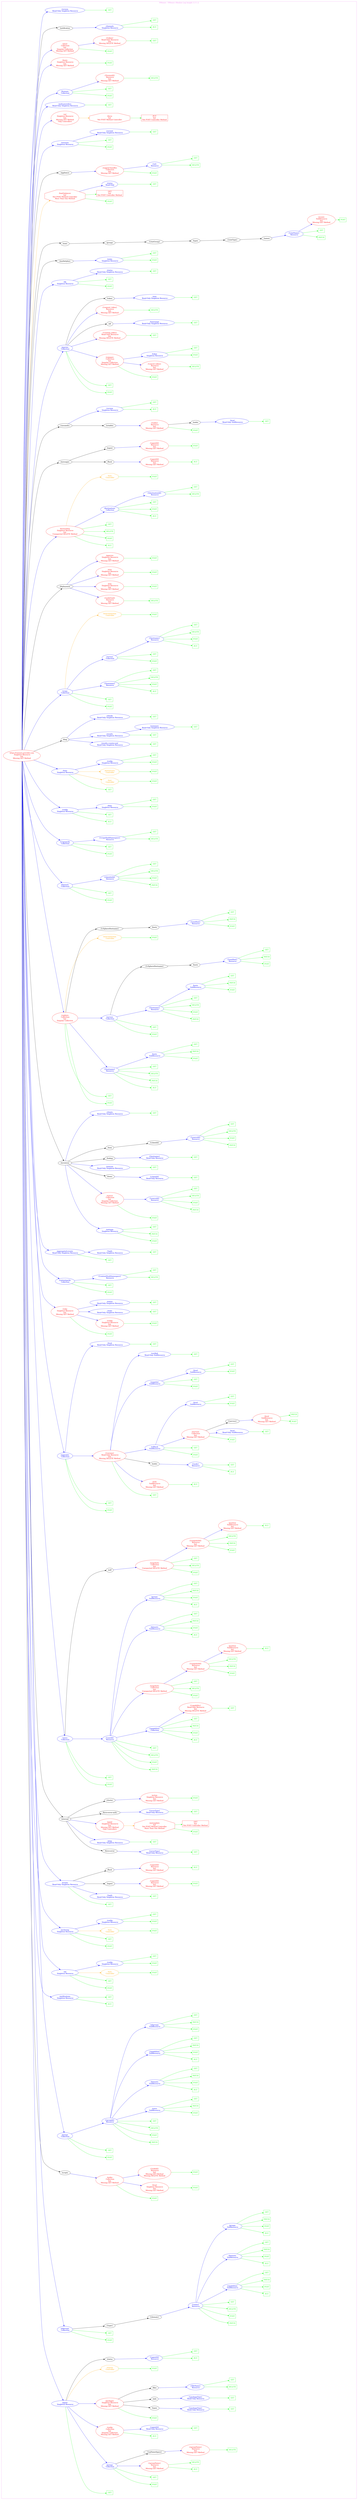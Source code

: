 digraph Cloud_Computing_REST_API {
rankdir="LR";
subgraph cluster_0 {
label="VMware - VMware vRealize Log Insight 3.3 1.2"
color=violet
fontcolor=violet
subgraph cluster_1 {
label=""
color=white
fontcolor=white
node1 [label="https://vmware.provider.com\n Singleton Resource\nbut\nMissing GET Method", shape="ellipse", color="red", fontcolor="red"]
node1 -> node2 [color="blue", fontcolor="blue"]
subgraph cluster_2 {
label=""
color=white
fontcolor=white
node2 [label="/agent\n Singleton Resource", shape="ellipse", color="blue", fontcolor="blue"]
node2 -> node3 [color="green", fontcolor="green"]
subgraph cluster_3 {
label=""
color=white
fontcolor=white
node3 [label="GET", shape="box", color="green", fontcolor="green"]
}
node2 -> node4 [color="blue", fontcolor="blue"]
subgraph cluster_4 {
label=""
color=white
fontcolor=white
node4 [label="/groups\n Collection", shape="ellipse", color="blue", fontcolor="blue"]
node4 -> node5 [color="green", fontcolor="green"]
subgraph cluster_5 {
label=""
color=white
fontcolor=white
node5 [label="POST", shape="box", color="green", fontcolor="green"]
}
node4 -> node6 [color="green", fontcolor="green"]
subgraph cluster_6 {
label=""
color=white
fontcolor=white
node6 [label="GET", shape="box", color="green", fontcolor="green"]
}
node4 -> node7 [color="blue", fontcolor="blue"]
subgraph cluster_7 {
label=""
color=white
fontcolor=white
node7 [label="/{groupName}\n Resource\nbut\nMissing GET Method", shape="ellipse", color="red", fontcolor="red"]
node7 -> node8 [color="green", fontcolor="green"]
subgraph cluster_8 {
label=""
color=white
fontcolor=white
node8 [label="PUT", shape="box", color="green", fontcolor="green"]
}
node7 -> node9 [color="green", fontcolor="green"]
subgraph cluster_9 {
label=""
color=white
fontcolor=white
node9 [label="DELETE", shape="box", color="green", fontcolor="green"]
}
}
node4 -> node10 [color="black", fontcolor="black"]
subgraph cluster_10 {
label=""
color=white
fontcolor=white
node10 [label="/{cpNameSpace}", shape="ellipse", color="black", fontcolor="black"]
node10 -> node11 [color="blue", fontcolor="blue"]
subgraph cluster_11 {
label=""
color=white
fontcolor=white
node11 [label="/{groupName}\n Resource\nbut\nMissing GET Method", shape="ellipse", color="red", fontcolor="red"]
node11 -> node12 [color="green", fontcolor="green"]
subgraph cluster_12 {
label=""
color=white
fontcolor=white
node12 [label="DELETE", shape="box", color="green", fontcolor="green"]
}
}
}
}
node2 -> node13 [color="blue", fontcolor="blue"]
subgraph cluster_13 {
label=""
color=white
fontcolor=white
node13 [label="/config\n Collection\nbut\nSingular Collection\nMissing GET Method", shape="ellipse", color="red", fontcolor="red"]
node13 -> node14 [color="green", fontcolor="green"]
subgraph cluster_14 {
label=""
color=white
fontcolor=white
node14 [label="PUT", shape="box", color="green", fontcolor="green"]
}
node13 -> node15 [color="blue", fontcolor="blue"]
subgraph cluster_15 {
label=""
color=white
fontcolor=white
node15 [label="/{agentId}\n Read-Only Resource", shape="ellipse", color="blue", fontcolor="blue"]
node15 -> node16 [color="green", fontcolor="green"]
subgraph cluster_16 {
label=""
color=white
fontcolor=white
node16 [label="GET", shape="box", color="green", fontcolor="green"]
}
}
}
node2 -> node17 [color="blue", fontcolor="blue"]
subgraph cluster_17 {
label=""
color=white
fontcolor=white
node17 [label="/packages\n Singleton Resource\nbut\nMissing GET Method", shape="ellipse", color="red", fontcolor="red"]
node17 -> node18 [color="green", fontcolor="green"]
subgraph cluster_18 {
label=""
color=white
fontcolor=white
node18 [label="POST", shape="box", color="green", fontcolor="green"]
}
node17 -> node19 [color="black", fontcolor="black"]
subgraph cluster_19 {
label=""
color=white
fontcolor=white
node19 [label="/types", shape="ellipse", color="black", fontcolor="black"]
node19 -> node20 [color="blue", fontcolor="blue"]
subgraph cluster_20 {
label=""
color=white
fontcolor=white
node20 [label="/{packageType}\n Read-Only Resource", shape="ellipse", color="blue", fontcolor="blue"]
node20 -> node21 [color="green", fontcolor="green"]
subgraph cluster_21 {
label=""
color=white
fontcolor=white
node21 [label="GET", shape="box", color="green", fontcolor="green"]
}
}
}
node17 -> node22 [color="black", fontcolor="black"]
subgraph cluster_22 {
label=""
color=white
fontcolor=white
node22 [label="/info", shape="ellipse", color="black", fontcolor="black"]
node22 -> node23 [color="blue", fontcolor="blue"]
subgraph cluster_23 {
label=""
color=white
fontcolor=white
node23 [label="/{packageType}\n Read-Only Resource", shape="ellipse", color="blue", fontcolor="blue"]
node23 -> node24 [color="green", fontcolor="green"]
subgraph cluster_24 {
label=""
color=white
fontcolor=white
node24 [label="GET", shape="box", color="green", fontcolor="green"]
}
}
}
node17 -> node25 [color="black", fontcolor="black"]
subgraph cluster_25 {
label=""
color=white
fontcolor=white
node25 [label="/files", shape="ellipse", color="black", fontcolor="black"]
node25 -> node26 [color="blue", fontcolor="blue"]
subgraph cluster_26 {
label=""
color=white
fontcolor=white
node26 [label="/{fileName}\n Resource", shape="ellipse", color="blue", fontcolor="blue"]
node26 -> node27 [color="green", fontcolor="green"]
subgraph cluster_27 {
label=""
color=white
fontcolor=white
node27 [label="DELETE", shape="box", color="green", fontcolor="green"]
}
node26 -> node28 [color="green", fontcolor="green"]
subgraph cluster_28 {
label=""
color=white
fontcolor=white
node28 [label="GET", shape="box", color="green", fontcolor="green"]
}
}
}
}
node2 -> node29 [color="orange", fontcolor="orange"]
subgraph cluster_29 {
label=""
color=white
fontcolor=white
node29 [label="/search\n Controller", shape="octagon", color="orange", fontcolor="orange"]
node29 -> node30 [color="green", fontcolor="green"]
subgraph cluster_30 {
label=""
color=white
fontcolor=white
node30 [label="POST", shape="box", color="green", fontcolor="green"]
}
}
node2 -> node31 [color="black", fontcolor="black"]
subgraph cluster_31 {
label=""
color=white
fontcolor=white
node31 [label="/status", shape="ellipse", color="black", fontcolor="black"]
node31 -> node32 [color="blue", fontcolor="blue"]
subgraph cluster_32 {
label=""
color=white
fontcolor=white
node32 [label="/{agentId}\n Resource", shape="ellipse", color="blue", fontcolor="blue"]
node32 -> node33 [color="green", fontcolor="green"]
subgraph cluster_33 {
label=""
color=white
fontcolor=white
node33 [label="PUT", shape="box", color="green", fontcolor="green"]
}
node32 -> node34 [color="green", fontcolor="green"]
subgraph cluster_34 {
label=""
color=white
fontcolor=white
node34 [label="GET", shape="box", color="green", fontcolor="green"]
}
}
}
}
node1 -> node35 [color="blue", fontcolor="blue"]
subgraph cluster_35 {
label=""
color=white
fontcolor=white
node35 [label="/adgroups\n Collection", shape="ellipse", color="blue", fontcolor="blue"]
node35 -> node36 [color="green", fontcolor="green"]
subgraph cluster_36 {
label=""
color=white
fontcolor=white
node36 [label="POST", shape="box", color="green", fontcolor="green"]
}
node35 -> node37 [color="green", fontcolor="green"]
subgraph cluster_37 {
label=""
color=white
fontcolor=white
node37 [label="GET", shape="box", color="green", fontcolor="green"]
}
node35 -> node38 [color="black", fontcolor="black"]
subgraph cluster_38 {
label=""
color=white
fontcolor=white
node38 [label="/{type}", shape="ellipse", color="black", fontcolor="black"]
node38 -> node39 [color="black", fontcolor="black"]
subgraph cluster_39 {
label=""
color=white
fontcolor=white
node39 [label="/{domain}", shape="ellipse", color="black", fontcolor="black"]
node39 -> node40 [color="blue", fontcolor="blue"]
subgraph cluster_40 {
label=""
color=white
fontcolor=white
node40 [label="/{name}\n Resource", shape="ellipse", color="blue", fontcolor="blue"]
node40 -> node41 [color="green", fontcolor="green"]
subgraph cluster_41 {
label=""
color=white
fontcolor=white
node41 [label="PATCH", shape="box", color="green", fontcolor="green"]
}
node40 -> node42 [color="green", fontcolor="green"]
subgraph cluster_42 {
label=""
color=white
fontcolor=white
node42 [label="POST", shape="box", color="green", fontcolor="green"]
}
node40 -> node43 [color="green", fontcolor="green"]
subgraph cluster_43 {
label=""
color=white
fontcolor=white
node43 [label="DELETE", shape="box", color="green", fontcolor="green"]
}
node40 -> node44 [color="green", fontcolor="green"]
subgraph cluster_44 {
label=""
color=white
fontcolor=white
node44 [label="GET", shape="box", color="green", fontcolor="green"]
}
node40 -> node45 [color="blue", fontcolor="blue"]
subgraph cluster_45 {
label=""
color=white
fontcolor=white
node45 [label="/capabilities\n SubResource", shape="ellipse", color="blue", fontcolor="blue"]
node45 -> node46 [color="green", fontcolor="green"]
subgraph cluster_46 {
label=""
color=white
fontcolor=white
node46 [label="PUT", shape="box", color="green", fontcolor="green"]
}
node45 -> node47 [color="green", fontcolor="green"]
subgraph cluster_47 {
label=""
color=white
fontcolor=white
node47 [label="POST", shape="box", color="green", fontcolor="green"]
}
node45 -> node48 [color="green", fontcolor="green"]
subgraph cluster_48 {
label=""
color=white
fontcolor=white
node48 [label="PATCH", shape="box", color="green", fontcolor="green"]
}
node45 -> node49 [color="green", fontcolor="green"]
subgraph cluster_49 {
label=""
color=white
fontcolor=white
node49 [label="GET", shape="box", color="green", fontcolor="green"]
}
}
node40 -> node50 [color="blue", fontcolor="blue"]
subgraph cluster_50 {
label=""
color=white
fontcolor=white
node50 [label="/datasets\n SubResource", shape="ellipse", color="blue", fontcolor="blue"]
node50 -> node51 [color="green", fontcolor="green"]
subgraph cluster_51 {
label=""
color=white
fontcolor=white
node51 [label="PUT", shape="box", color="green", fontcolor="green"]
}
node50 -> node52 [color="green", fontcolor="green"]
subgraph cluster_52 {
label=""
color=white
fontcolor=white
node52 [label="POST", shape="box", color="green", fontcolor="green"]
}
node50 -> node53 [color="green", fontcolor="green"]
subgraph cluster_53 {
label=""
color=white
fontcolor=white
node53 [label="PATCH", shape="box", color="green", fontcolor="green"]
}
node50 -> node54 [color="green", fontcolor="green"]
subgraph cluster_54 {
label=""
color=white
fontcolor=white
node54 [label="GET", shape="box", color="green", fontcolor="green"]
}
}
node40 -> node55 [color="blue", fontcolor="blue"]
subgraph cluster_55 {
label=""
color=white
fontcolor=white
node55 [label="/groups\n SubResource", shape="ellipse", color="blue", fontcolor="blue"]
node55 -> node56 [color="green", fontcolor="green"]
subgraph cluster_56 {
label=""
color=white
fontcolor=white
node56 [label="PUT", shape="box", color="green", fontcolor="green"]
}
node55 -> node57 [color="green", fontcolor="green"]
subgraph cluster_57 {
label=""
color=white
fontcolor=white
node57 [label="POST", shape="box", color="green", fontcolor="green"]
}
node55 -> node58 [color="green", fontcolor="green"]
subgraph cluster_58 {
label=""
color=white
fontcolor=white
node58 [label="PATCH", shape="box", color="green", fontcolor="green"]
}
node55 -> node59 [color="green", fontcolor="green"]
subgraph cluster_59 {
label=""
color=white
fontcolor=white
node59 [label="GET", shape="box", color="green", fontcolor="green"]
}
}
}
}
}
}
node1 -> node60 [color="black", fontcolor="black"]
subgraph cluster_60 {
label=""
color=white
fontcolor=white
node60 [label="/scripts", shape="ellipse", color="black", fontcolor="black"]
node60 -> node61 [color="blue", fontcolor="blue"]
subgraph cluster_61 {
label=""
color=white
fontcolor=white
node61 [label="/nodes\n Collection\nbut\nMissing GET Method", shape="ellipse", color="red", fontcolor="red"]
node61 -> node62 [color="green", fontcolor="green"]
subgraph cluster_62 {
label=""
color=white
fontcolor=white
node62 [label="POST", shape="box", color="green", fontcolor="green"]
}
node61 -> node63 [color="blue", fontcolor="blue"]
subgraph cluster_63 {
label=""
color=white
fontcolor=white
node63 [label="/local\n Singleton Resource\nbut\nMissing GET Method", shape="ellipse", color="red", fontcolor="red"]
node63 -> node64 [color="green", fontcolor="green"]
subgraph cluster_64 {
label=""
color=white
fontcolor=white
node64 [label="POST", shape="box", color="green", fontcolor="green"]
}
}
node61 -> node65 [color="blue", fontcolor="blue"]
subgraph cluster_65 {
label=""
color=white
fontcolor=white
node65 [label="/{nodeId}\n Resource\nbut\nMissing GET Method\nMissing DELETE Method", shape="ellipse", color="red", fontcolor="red"]
node65 -> node66 [color="green", fontcolor="green"]
subgraph cluster_66 {
label=""
color=white
fontcolor=white
node66 [label="POST", shape="box", color="green", fontcolor="green"]
}
}
}
}
node1 -> node67 [color="blue", fontcolor="blue"]
subgraph cluster_67 {
label=""
color=white
fontcolor=white
node67 [label="/groups\n Collection", shape="ellipse", color="blue", fontcolor="blue"]
node67 -> node68 [color="green", fontcolor="green"]
subgraph cluster_68 {
label=""
color=white
fontcolor=white
node68 [label="POST", shape="box", color="green", fontcolor="green"]
}
node67 -> node69 [color="green", fontcolor="green"]
subgraph cluster_69 {
label=""
color=white
fontcolor=white
node69 [label="GET", shape="box", color="green", fontcolor="green"]
}
node67 -> node70 [color="blue", fontcolor="blue"]
subgraph cluster_70 {
label=""
color=white
fontcolor=white
node70 [label="/{groupId}\n Resource", shape="ellipse", color="blue", fontcolor="blue"]
node70 -> node71 [color="green", fontcolor="green"]
subgraph cluster_71 {
label=""
color=white
fontcolor=white
node71 [label="PATCH", shape="box", color="green", fontcolor="green"]
}
node70 -> node72 [color="green", fontcolor="green"]
subgraph cluster_72 {
label=""
color=white
fontcolor=white
node72 [label="POST", shape="box", color="green", fontcolor="green"]
}
node70 -> node73 [color="green", fontcolor="green"]
subgraph cluster_73 {
label=""
color=white
fontcolor=white
node73 [label="DELETE", shape="box", color="green", fontcolor="green"]
}
node70 -> node74 [color="green", fontcolor="green"]
subgraph cluster_74 {
label=""
color=white
fontcolor=white
node74 [label="GET", shape="box", color="green", fontcolor="green"]
}
node70 -> node75 [color="blue", fontcolor="blue"]
subgraph cluster_75 {
label=""
color=white
fontcolor=white
node75 [label="/users\n SubResource", shape="ellipse", color="blue", fontcolor="blue"]
node75 -> node76 [color="green", fontcolor="green"]
subgraph cluster_76 {
label=""
color=white
fontcolor=white
node76 [label="POST", shape="box", color="green", fontcolor="green"]
}
node75 -> node77 [color="green", fontcolor="green"]
subgraph cluster_77 {
label=""
color=white
fontcolor=white
node77 [label="PATCH", shape="box", color="green", fontcolor="green"]
}
node75 -> node78 [color="green", fontcolor="green"]
subgraph cluster_78 {
label=""
color=white
fontcolor=white
node78 [label="GET", shape="box", color="green", fontcolor="green"]
}
}
node70 -> node79 [color="blue", fontcolor="blue"]
subgraph cluster_79 {
label=""
color=white
fontcolor=white
node79 [label="/datasets\n SubResource", shape="ellipse", color="blue", fontcolor="blue"]
node79 -> node80 [color="green", fontcolor="green"]
subgraph cluster_80 {
label=""
color=white
fontcolor=white
node80 [label="PUT", shape="box", color="green", fontcolor="green"]
}
node79 -> node81 [color="green", fontcolor="green"]
subgraph cluster_81 {
label=""
color=white
fontcolor=white
node81 [label="POST", shape="box", color="green", fontcolor="green"]
}
node79 -> node82 [color="green", fontcolor="green"]
subgraph cluster_82 {
label=""
color=white
fontcolor=white
node82 [label="PATCH", shape="box", color="green", fontcolor="green"]
}
node79 -> node83 [color="green", fontcolor="green"]
subgraph cluster_83 {
label=""
color=white
fontcolor=white
node83 [label="GET", shape="box", color="green", fontcolor="green"]
}
}
node70 -> node84 [color="blue", fontcolor="blue"]
subgraph cluster_84 {
label=""
color=white
fontcolor=white
node84 [label="/capabilities\n SubResource", shape="ellipse", color="blue", fontcolor="blue"]
node84 -> node85 [color="green", fontcolor="green"]
subgraph cluster_85 {
label=""
color=white
fontcolor=white
node85 [label="PUT", shape="box", color="green", fontcolor="green"]
}
node84 -> node86 [color="green", fontcolor="green"]
subgraph cluster_86 {
label=""
color=white
fontcolor=white
node86 [label="POST", shape="box", color="green", fontcolor="green"]
}
node84 -> node87 [color="green", fontcolor="green"]
subgraph cluster_87 {
label=""
color=white
fontcolor=white
node87 [label="PATCH", shape="box", color="green", fontcolor="green"]
}
node84 -> node88 [color="green", fontcolor="green"]
subgraph cluster_88 {
label=""
color=white
fontcolor=white
node88 [label="GET", shape="box", color="green", fontcolor="green"]
}
}
node70 -> node89 [color="blue", fontcolor="blue"]
subgraph cluster_89 {
label=""
color=white
fontcolor=white
node89 [label="/adgroups\n SubResource", shape="ellipse", color="blue", fontcolor="blue"]
node89 -> node90 [color="green", fontcolor="green"]
subgraph cluster_90 {
label=""
color=white
fontcolor=white
node90 [label="POST", shape="box", color="green", fontcolor="green"]
}
node89 -> node91 [color="green", fontcolor="green"]
subgraph cluster_91 {
label=""
color=white
fontcolor=white
node91 [label="PATCH", shape="box", color="green", fontcolor="green"]
}
node89 -> node92 [color="green", fontcolor="green"]
subgraph cluster_92 {
label=""
color=white
fontcolor=white
node92 [label="GET", shape="box", color="green", fontcolor="green"]
}
}
}
}
node1 -> node93 [color="blue", fontcolor="blue"]
subgraph cluster_93 {
label=""
color=white
fontcolor=white
node93 [label="/notifications\n Singleton Resource", shape="ellipse", color="blue", fontcolor="blue"]
node93 -> node94 [color="green", fontcolor="green"]
subgraph cluster_94 {
label=""
color=white
fontcolor=white
node94 [label="PUT", shape="box", color="green", fontcolor="green"]
}
node93 -> node95 [color="green", fontcolor="green"]
subgraph cluster_95 {
label=""
color=white
fontcolor=white
node95 [label="GET", shape="box", color="green", fontcolor="green"]
}
}
node1 -> node96 [color="blue", fontcolor="blue"]
subgraph cluster_96 {
label=""
color=white
fontcolor=white
node96 [label="/ad\n Singleton Resource", shape="ellipse", color="blue", fontcolor="blue"]
node96 -> node97 [color="green", fontcolor="green"]
subgraph cluster_97 {
label=""
color=white
fontcolor=white
node97 [label="POST", shape="box", color="green", fontcolor="green"]
}
node96 -> node98 [color="green", fontcolor="green"]
subgraph cluster_98 {
label=""
color=white
fontcolor=white
node98 [label="GET", shape="box", color="green", fontcolor="green"]
}
node96 -> node99 [color="orange", fontcolor="orange"]
subgraph cluster_99 {
label=""
color=white
fontcolor=white
node99 [label="/test\n Controller", shape="octagon", color="orange", fontcolor="orange"]
node99 -> node100 [color="green", fontcolor="green"]
subgraph cluster_100 {
label=""
color=white
fontcolor=white
node100 [label="POST", shape="box", color="green", fontcolor="green"]
}
}
node96 -> node101 [color="blue", fontcolor="blue"]
subgraph cluster_101 {
label=""
color=white
fontcolor=white
node101 [label="/config\n Singleton Resource", shape="ellipse", color="blue", fontcolor="blue"]
node101 -> node102 [color="green", fontcolor="green"]
subgraph cluster_102 {
label=""
color=white
fontcolor=white
node102 [label="POST", shape="box", color="green", fontcolor="green"]
}
node101 -> node103 [color="green", fontcolor="green"]
subgraph cluster_103 {
label=""
color=white
fontcolor=white
node103 [label="GET", shape="box", color="green", fontcolor="green"]
}
}
}
node1 -> node104 [color="blue", fontcolor="blue"]
subgraph cluster_104 {
label=""
color=white
fontcolor=white
node104 [label="/archiving\n Singleton Resource", shape="ellipse", color="blue", fontcolor="blue"]
node104 -> node105 [color="green", fontcolor="green"]
subgraph cluster_105 {
label=""
color=white
fontcolor=white
node105 [label="POST", shape="box", color="green", fontcolor="green"]
}
node104 -> node106 [color="green", fontcolor="green"]
subgraph cluster_106 {
label=""
color=white
fontcolor=white
node106 [label="GET", shape="box", color="green", fontcolor="green"]
}
node104 -> node107 [color="orange", fontcolor="orange"]
subgraph cluster_107 {
label=""
color=white
fontcolor=white
node107 [label="/test\n Controller", shape="octagon", color="orange", fontcolor="orange"]
node107 -> node108 [color="green", fontcolor="green"]
subgraph cluster_108 {
label=""
color=white
fontcolor=white
node108 [label="POST", shape="box", color="green", fontcolor="green"]
}
}
node104 -> node109 [color="blue", fontcolor="blue"]
subgraph cluster_109 {
label=""
color=white
fontcolor=white
node109 [label="/config\n Singleton Resource", shape="ellipse", color="blue", fontcolor="blue"]
node109 -> node110 [color="green", fontcolor="green"]
subgraph cluster_110 {
label=""
color=white
fontcolor=white
node110 [label="POST", shape="box", color="green", fontcolor="green"]
}
node109 -> node111 [color="green", fontcolor="green"]
subgraph cluster_111 {
label=""
color=white
fontcolor=white
node111 [label="GET", shape="box", color="green", fontcolor="green"]
}
}
}
node1 -> node112 [color="blue", fontcolor="blue"]
subgraph cluster_112 {
label=""
color=white
fontcolor=white
node112 [label="/events\n Read-Only Singleton Resource", shape="ellipse", color="blue", fontcolor="blue"]
node112 -> node113 [color="green", fontcolor="green"]
subgraph cluster_113 {
label=""
color=white
fontcolor=white
node113 [label="GET", shape="box", color="green", fontcolor="green"]
}
node112 -> node114 [color="blue", fontcolor="blue"]
subgraph cluster_114 {
label=""
color=white
fontcolor=white
node114 [label="/*path\n Read-Only Singleton Resource", shape="ellipse", color="blue", fontcolor="blue"]
node114 -> node115 [color="green", fontcolor="green"]
subgraph cluster_115 {
label=""
color=white
fontcolor=white
node115 [label="GET", shape="box", color="green", fontcolor="green"]
}
}
node112 -> node116 [color="black", fontcolor="black"]
subgraph cluster_116 {
label=""
color=white
fontcolor=white
node116 [label="/ingest", shape="ellipse", color="black", fontcolor="black"]
node116 -> node117 [color="blue", fontcolor="blue"]
subgraph cluster_117 {
label=""
color=white
fontcolor=white
node117 [label="/{agentId}\n Resource\nbut\nMissing GET Method", shape="ellipse", color="red", fontcolor="red"]
node117 -> node118 [color="green", fontcolor="green"]
subgraph cluster_118 {
label=""
color=white
fontcolor=white
node118 [label="POST", shape="box", color="green", fontcolor="green"]
}
}
}
node112 -> node119 [color="black", fontcolor="black"]
subgraph cluster_119 {
label=""
color=white
fontcolor=white
node119 [label="/flush", shape="ellipse", color="black", fontcolor="black"]
node119 -> node120 [color="blue", fontcolor="blue"]
subgraph cluster_120 {
label=""
color=white
fontcolor=white
node120 [label="/{agentId}\n Resource\nbut\nMissing GET Method", shape="ellipse", color="red", fontcolor="red"]
node120 -> node121 [color="green", fontcolor="green"]
subgraph cluster_121 {
label=""
color=white
fontcolor=white
node121 [label="PUT", shape="box", color="green", fontcolor="green"]
}
}
}
}
node1 -> node122 [color="black", fontcolor="black"]
subgraph cluster_122 {
label=""
color=white
fontcolor=white
node122 [label="/internal", shape="ellipse", color="black", fontcolor="black"]
node122 -> node123 [color="black", fontcolor="black"]
subgraph cluster_123 {
label=""
color=white
fontcolor=white
node123 [label="/force-error", shape="ellipse", color="black", fontcolor="black"]
node123 -> node124 [color="blue", fontcolor="blue"]
subgraph cluster_124 {
label=""
color=white
fontcolor=white
node124 [label="/{errorType}\n Read-Only Resource", shape="ellipse", color="blue", fontcolor="blue"]
node124 -> node125 [color="green", fontcolor="green"]
subgraph cluster_125 {
label=""
color=white
fontcolor=white
node125 [label="GET", shape="box", color="green", fontcolor="green"]
}
}
}
node122 -> node126 [color="blue", fontcolor="blue"]
subgraph cluster_126 {
label=""
color=white
fontcolor=white
node126 [label="/ping\n Read-Only Singleton Resource", shape="ellipse", color="blue", fontcolor="blue"]
node126 -> node127 [color="green", fontcolor="green"]
subgraph cluster_127 {
label=""
color=white
fontcolor=white
node127 [label="GET", shape="box", color="green", fontcolor="green"]
}
}
node122 -> node128 [color="blue", fontcolor="blue"]
subgraph cluster_128 {
label=""
color=white
fontcolor=white
node128 [label="/agent\n Singleton Resource\nbut\nMissing GET Method\nOnly Controllers", shape="ellipse", color="red", fontcolor="red"]
node128 -> node129 [color="orange", fontcolor="orange"]
subgraph cluster_129 {
label=""
color=white
fontcolor=white
node129 [label="/autoupdate\nbut\nNot POST Method Controller\nMore Than One Method", shape="octagon", color="red", fontcolor="red"]
node129 -> node130 [color="green", fontcolor="green"]
subgraph cluster_130 {
label=""
color=white
fontcolor=white
node130 [label="POST", shape="box", color="green", fontcolor="green"]
}
node129 -> node131 [color="green", fontcolor="green"]
subgraph cluster_131 {
label=""
color=white
fontcolor=white
node131 [label="GET\nbut\nNot POST Controller Method", shape="box", color="red", fontcolor="red"]
}
}
}
node122 -> node132 [color="black", fontcolor="black"]
subgraph cluster_132 {
label=""
color=white
fontcolor=white
node132 [label="/force-error-auth", shape="ellipse", color="black", fontcolor="black"]
node132 -> node133 [color="blue", fontcolor="blue"]
subgraph cluster_133 {
label=""
color=white
fontcolor=white
node133 [label="/{errorType}\n Read-Only Resource", shape="ellipse", color="blue", fontcolor="blue"]
node133 -> node134 [color="green", fontcolor="green"]
subgraph cluster_134 {
label=""
color=white
fontcolor=white
node134 [label="GET", shape="box", color="green", fontcolor="green"]
}
}
}
node122 -> node135 [color="black", fontcolor="black"]
subgraph cluster_135 {
label=""
color=white
fontcolor=white
node135 [label="/cluster", shape="ellipse", color="black", fontcolor="black"]
node135 -> node136 [color="blue", fontcolor="blue"]
subgraph cluster_136 {
label=""
color=white
fontcolor=white
node136 [label="/action\n Singleton Resource\nbut\nMissing GET Method", shape="ellipse", color="red", fontcolor="red"]
node136 -> node137 [color="green", fontcolor="green"]
subgraph cluster_137 {
label=""
color=white
fontcolor=white
node137 [label="POST", shape="box", color="green", fontcolor="green"]
}
}
}
}
node1 -> node138 [color="blue", fontcolor="blue"]
subgraph cluster_138 {
label=""
color=white
fontcolor=white
node138 [label="/users\n Collection", shape="ellipse", color="blue", fontcolor="blue"]
node138 -> node139 [color="green", fontcolor="green"]
subgraph cluster_139 {
label=""
color=white
fontcolor=white
node139 [label="POST", shape="box", color="green", fontcolor="green"]
}
node138 -> node140 [color="green", fontcolor="green"]
subgraph cluster_140 {
label=""
color=white
fontcolor=white
node140 [label="GET", shape="box", color="green", fontcolor="green"]
}
node138 -> node141 [color="blue", fontcolor="blue"]
subgraph cluster_141 {
label=""
color=white
fontcolor=white
node141 [label="/{userId}\n Resource", shape="ellipse", color="blue", fontcolor="blue"]
node141 -> node142 [color="green", fontcolor="green"]
subgraph cluster_142 {
label=""
color=white
fontcolor=white
node142 [label="PATCH", shape="box", color="green", fontcolor="green"]
}
node141 -> node143 [color="green", fontcolor="green"]
subgraph cluster_143 {
label=""
color=white
fontcolor=white
node143 [label="POST", shape="box", color="green", fontcolor="green"]
}
node141 -> node144 [color="green", fontcolor="green"]
subgraph cluster_144 {
label=""
color=white
fontcolor=white
node144 [label="DELETE", shape="box", color="green", fontcolor="green"]
}
node141 -> node145 [color="green", fontcolor="green"]
subgraph cluster_145 {
label=""
color=white
fontcolor=white
node145 [label="GET", shape="box", color="green", fontcolor="green"]
}
node141 -> node146 [color="blue", fontcolor="blue"]
subgraph cluster_146 {
label=""
color=white
fontcolor=white
node146 [label="/capabilities\n Collection", shape="ellipse", color="blue", fontcolor="blue"]
node146 -> node147 [color="green", fontcolor="green"]
subgraph cluster_147 {
label=""
color=white
fontcolor=white
node147 [label="PUT", shape="box", color="green", fontcolor="green"]
}
node146 -> node148 [color="green", fontcolor="green"]
subgraph cluster_148 {
label=""
color=white
fontcolor=white
node148 [label="POST", shape="box", color="green", fontcolor="green"]
}
node146 -> node149 [color="green", fontcolor="green"]
subgraph cluster_149 {
label=""
color=white
fontcolor=white
node149 [label="PATCH", shape="box", color="green", fontcolor="green"]
}
node146 -> node150 [color="green", fontcolor="green"]
subgraph cluster_150 {
label=""
color=white
fontcolor=white
node150 [label="GET", shape="box", color="green", fontcolor="green"]
}
node146 -> node151 [color="blue", fontcolor="blue"]
subgraph cluster_151 {
label=""
color=white
fontcolor=white
node151 [label="/{capability}\n Read-Only Resource\nbut\nMissing DELETE Method", shape="ellipse", color="red", fontcolor="red"]
node151 -> node152 [color="green", fontcolor="green"]
subgraph cluster_152 {
label=""
color=white
fontcolor=white
node152 [label="GET", shape="box", color="green", fontcolor="green"]
}
}
}
node141 -> node153 [color="blue", fontcolor="blue"]
subgraph cluster_153 {
label=""
color=white
fontcolor=white
node153 [label="/snapshots\n Collection\nbut\nUnexpected DELETE Method", shape="ellipse", color="red", fontcolor="red"]
node153 -> node154 [color="green", fontcolor="green"]
subgraph cluster_154 {
label=""
color=white
fontcolor=white
node154 [label="POST", shape="box", color="green", fontcolor="green"]
}
node153 -> node155 [color="green", fontcolor="green"]
subgraph cluster_155 {
label=""
color=white
fontcolor=white
node155 [label="DELETE", shape="box", color="green", fontcolor="green"]
}
node153 -> node156 [color="green", fontcolor="green"]
subgraph cluster_156 {
label=""
color=white
fontcolor=white
node156 [label="GET", shape="box", color="green", fontcolor="green"]
}
node153 -> node157 [color="blue", fontcolor="blue"]
subgraph cluster_157 {
label=""
color=white
fontcolor=white
node157 [label="/{snapshotId}\n Resource\nbut\nMissing GET Method", shape="ellipse", color="red", fontcolor="red"]
node157 -> node158 [color="green", fontcolor="green"]
subgraph cluster_158 {
label=""
color=white
fontcolor=white
node158 [label="POST", shape="box", color="green", fontcolor="green"]
}
node157 -> node159 [color="green", fontcolor="green"]
subgraph cluster_159 {
label=""
color=white
fontcolor=white
node159 [label="PATCH", shape="box", color="green", fontcolor="green"]
}
node157 -> node160 [color="green", fontcolor="green"]
subgraph cluster_160 {
label=""
color=white
fontcolor=white
node160 [label="DELETE", shape="box", color="green", fontcolor="green"]
}
node157 -> node161 [color="blue", fontcolor="blue"]
subgraph cluster_161 {
label=""
color=white
fontcolor=white
node161 [label="/position\n SubResource\nbut\nMissing GET Method", shape="ellipse", color="red", fontcolor="red"]
node161 -> node162 [color="green", fontcolor="green"]
subgraph cluster_162 {
label=""
color=white
fontcolor=white
node162 [label="PUT", shape="box", color="green", fontcolor="green"]
}
}
}
}
node141 -> node163 [color="blue", fontcolor="blue"]
subgraph cluster_163 {
label=""
color=white
fontcolor=white
node163 [label="/datasets\n SubResource", shape="ellipse", color="blue", fontcolor="blue"]
node163 -> node164 [color="green", fontcolor="green"]
subgraph cluster_164 {
label=""
color=white
fontcolor=white
node164 [label="PUT", shape="box", color="green", fontcolor="green"]
}
node163 -> node165 [color="green", fontcolor="green"]
subgraph cluster_165 {
label=""
color=white
fontcolor=white
node165 [label="POST", shape="box", color="green", fontcolor="green"]
}
node163 -> node166 [color="green", fontcolor="green"]
subgraph cluster_166 {
label=""
color=white
fontcolor=white
node166 [label="PATCH", shape="box", color="green", fontcolor="green"]
}
node163 -> node167 [color="green", fontcolor="green"]
subgraph cluster_167 {
label=""
color=white
fontcolor=white
node167 [label="GET", shape="box", color="green", fontcolor="green"]
}
}
node141 -> node168 [color="blue", fontcolor="blue"]
subgraph cluster_168 {
label=""
color=white
fontcolor=white
node168 [label="/groups\n SubResource", shape="ellipse", color="blue", fontcolor="blue"]
node168 -> node169 [color="green", fontcolor="green"]
subgraph cluster_169 {
label=""
color=white
fontcolor=white
node169 [label="PUT", shape="box", color="green", fontcolor="green"]
}
node168 -> node170 [color="green", fontcolor="green"]
subgraph cluster_170 {
label=""
color=white
fontcolor=white
node170 [label="POST", shape="box", color="green", fontcolor="green"]
}
node168 -> node171 [color="green", fontcolor="green"]
subgraph cluster_171 {
label=""
color=white
fontcolor=white
node171 [label="PATCH", shape="box", color="green", fontcolor="green"]
}
node168 -> node172 [color="green", fontcolor="green"]
subgraph cluster_172 {
label=""
color=white
fontcolor=white
node172 [label="GET", shape="box", color="green", fontcolor="green"]
}
}
}
node138 -> node173 [color="black", fontcolor="black"]
subgraph cluster_173 {
label=""
color=white
fontcolor=white
node173 [label="/self", shape="ellipse", color="black", fontcolor="black"]
node173 -> node174 [color="blue", fontcolor="blue"]
subgraph cluster_174 {
label=""
color=white
fontcolor=white
node174 [label="/snapshots\n Collection\nbut\nUnexpected DELETE Method", shape="ellipse", color="red", fontcolor="red"]
node174 -> node175 [color="green", fontcolor="green"]
subgraph cluster_175 {
label=""
color=white
fontcolor=white
node175 [label="POST", shape="box", color="green", fontcolor="green"]
}
node174 -> node176 [color="green", fontcolor="green"]
subgraph cluster_176 {
label=""
color=white
fontcolor=white
node176 [label="DELETE", shape="box", color="green", fontcolor="green"]
}
node174 -> node177 [color="green", fontcolor="green"]
subgraph cluster_177 {
label=""
color=white
fontcolor=white
node177 [label="GET", shape="box", color="green", fontcolor="green"]
}
node174 -> node178 [color="blue", fontcolor="blue"]
subgraph cluster_178 {
label=""
color=white
fontcolor=white
node178 [label="/{snapshotId}\n Resource\nbut\nMissing GET Method", shape="ellipse", color="red", fontcolor="red"]
node178 -> node179 [color="green", fontcolor="green"]
subgraph cluster_179 {
label=""
color=white
fontcolor=white
node179 [label="POST", shape="box", color="green", fontcolor="green"]
}
node178 -> node180 [color="green", fontcolor="green"]
subgraph cluster_180 {
label=""
color=white
fontcolor=white
node180 [label="PATCH", shape="box", color="green", fontcolor="green"]
}
node178 -> node181 [color="green", fontcolor="green"]
subgraph cluster_181 {
label=""
color=white
fontcolor=white
node181 [label="DELETE", shape="box", color="green", fontcolor="green"]
}
node178 -> node182 [color="blue", fontcolor="blue"]
subgraph cluster_182 {
label=""
color=white
fontcolor=white
node182 [label="/position\n SubResource\nbut\nMissing GET Method", shape="ellipse", color="red", fontcolor="red"]
node182 -> node183 [color="green", fontcolor="green"]
subgraph cluster_183 {
label=""
color=white
fontcolor=white
node183 [label="PUT", shape="box", color="green", fontcolor="green"]
}
}
}
}
}
}
node1 -> node184 [color="blue", fontcolor="blue"]
subgraph cluster_184 {
label=""
color=white
fontcolor=white
node184 [label="/upgrades\n Collection", shape="ellipse", color="blue", fontcolor="blue"]
node184 -> node185 [color="green", fontcolor="green"]
subgraph cluster_185 {
label=""
color=white
fontcolor=white
node185 [label="POST", shape="box", color="green", fontcolor="green"]
}
node184 -> node186 [color="green", fontcolor="green"]
subgraph cluster_186 {
label=""
color=white
fontcolor=white
node186 [label="GET", shape="box", color="green", fontcolor="green"]
}
node184 -> node187 [color="blue", fontcolor="blue"]
subgraph cluster_187 {
label=""
color=white
fontcolor=white
node187 [label="/{version}\n Read-Only Resource\nbut\nMissing DELETE Method", shape="ellipse", color="red", fontcolor="red"]
node187 -> node188 [color="green", fontcolor="green"]
subgraph cluster_188 {
label=""
color=white
fontcolor=white
node188 [label="GET", shape="box", color="green", fontcolor="green"]
}
node187 -> node189 [color="blue", fontcolor="blue"]
subgraph cluster_189 {
label=""
color=white
fontcolor=white
node189 [label="/eula\n SubResource\nbut\nMissing GET Method", shape="ellipse", color="red", fontcolor="red"]
node189 -> node190 [color="green", fontcolor="green"]
subgraph cluster_190 {
label=""
color=white
fontcolor=white
node190 [label="PUT", shape="box", color="green", fontcolor="green"]
}
}
node187 -> node191 [color="black", fontcolor="black"]
subgraph cluster_191 {
label=""
color=white
fontcolor=white
node191 [label="/nodes", shape="ellipse", color="black", fontcolor="black"]
node191 -> node192 [color="blue", fontcolor="blue"]
subgraph cluster_192 {
label=""
color=white
fontcolor=white
node192 [label="/{node}\n Resource", shape="ellipse", color="blue", fontcolor="blue"]
node192 -> node193 [color="green", fontcolor="green"]
subgraph cluster_193 {
label=""
color=white
fontcolor=white
node193 [label="PUT", shape="box", color="green", fontcolor="green"]
}
node192 -> node194 [color="green", fontcolor="green"]
subgraph cluster_194 {
label=""
color=white
fontcolor=white
node194 [label="GET", shape="box", color="green", fontcolor="green"]
}
}
}
node187 -> node195 [color="blue", fontcolor="blue"]
subgraph cluster_195 {
label=""
color=white
fontcolor=white
node195 [label="/rollback\n SubResource", shape="ellipse", color="blue", fontcolor="blue"]
node195 -> node196 [color="green", fontcolor="green"]
subgraph cluster_196 {
label=""
color=white
fontcolor=white
node196 [label="POST", shape="box", color="green", fontcolor="green"]
}
node195 -> node197 [color="green", fontcolor="green"]
subgraph cluster_197 {
label=""
color=white
fontcolor=white
node197 [label="GET", shape="box", color="green", fontcolor="green"]
}
node195 -> node198 [color="blue", fontcolor="blue"]
subgraph cluster_198 {
label=""
color=white
fontcolor=white
node198 [label="/services\n Collection\nbut\nMissing GET Method", shape="ellipse", color="red", fontcolor="red"]
node198 -> node199 [color="green", fontcolor="green"]
subgraph cluster_199 {
label=""
color=white
fontcolor=white
node199 [label="POST", shape="box", color="green", fontcolor="green"]
}
node198 -> node200 [color="blue", fontcolor="blue"]
subgraph cluster_200 {
label=""
color=white
fontcolor=white
node200 [label="/local\n Read-Only SubResource", shape="ellipse", color="blue", fontcolor="blue"]
node200 -> node201 [color="green", fontcolor="green"]
subgraph cluster_201 {
label=""
color=white
fontcolor=white
node201 [label="GET", shape="box", color="green", fontcolor="green"]
}
}
node198 -> node202 [color="black", fontcolor="black"]
subgraph cluster_202 {
label=""
color=white
fontcolor=white
node202 [label="/{service}", shape="ellipse", color="black", fontcolor="black"]
node202 -> node203 [color="blue", fontcolor="blue"]
subgraph cluster_203 {
label=""
color=white
fontcolor=white
node203 [label="/local\n SubResource\nbut\nMissing GET Method", shape="ellipse", color="red", fontcolor="red"]
node203 -> node204 [color="green", fontcolor="green"]
subgraph cluster_204 {
label=""
color=white
fontcolor=white
node204 [label="POST", shape="box", color="green", fontcolor="green"]
}
node203 -> node205 [color="green", fontcolor="green"]
subgraph cluster_205 {
label=""
color=white
fontcolor=white
node205 [label="PATCH", shape="box", color="green", fontcolor="green"]
}
}
}
}
node195 -> node206 [color="blue", fontcolor="blue"]
subgraph cluster_206 {
label=""
color=white
fontcolor=white
node206 [label="/local\n SubResource", shape="ellipse", color="blue", fontcolor="blue"]
node206 -> node207 [color="green", fontcolor="green"]
subgraph cluster_207 {
label=""
color=white
fontcolor=white
node207 [label="POST", shape="box", color="green", fontcolor="green"]
}
node206 -> node208 [color="green", fontcolor="green"]
subgraph cluster_208 {
label=""
color=white
fontcolor=white
node208 [label="GET", shape="box", color="green", fontcolor="green"]
}
}
}
node187 -> node209 [color="blue", fontcolor="blue"]
subgraph cluster_209 {
label=""
color=white
fontcolor=white
node209 [label="/snapshot\n SubResource", shape="ellipse", color="blue", fontcolor="blue"]
node209 -> node210 [color="green", fontcolor="green"]
subgraph cluster_210 {
label=""
color=white
fontcolor=white
node210 [label="POST", shape="box", color="green", fontcolor="green"]
}
node209 -> node211 [color="green", fontcolor="green"]
subgraph cluster_211 {
label=""
color=white
fontcolor=white
node211 [label="GET", shape="box", color="green", fontcolor="green"]
}
node209 -> node212 [color="blue", fontcolor="blue"]
subgraph cluster_212 {
label=""
color=white
fontcolor=white
node212 [label="/local\n SubResource", shape="ellipse", color="blue", fontcolor="blue"]
node212 -> node213 [color="green", fontcolor="green"]
subgraph cluster_213 {
label=""
color=white
fontcolor=white
node213 [label="POST", shape="box", color="green", fontcolor="green"]
}
node212 -> node214 [color="green", fontcolor="green"]
subgraph cluster_214 {
label=""
color=white
fontcolor=white
node214 [label="GET", shape="box", color="green", fontcolor="green"]
}
}
}
node187 -> node215 [color="blue", fontcolor="blue"]
subgraph cluster_215 {
label=""
color=white
fontcolor=white
node215 [label="/verified\n Read-Only SubResource", shape="ellipse", color="blue", fontcolor="blue"]
node215 -> node216 [color="green", fontcolor="green"]
subgraph cluster_216 {
label=""
color=white
fontcolor=white
node216 [label="GET", shape="box", color="green", fontcolor="green"]
}
}
}
node184 -> node217 [color="blue", fontcolor="blue"]
subgraph cluster_217 {
label=""
color=white
fontcolor=white
node217 [label="/local\n Read-Only Singleton Resource", shape="ellipse", color="blue", fontcolor="blue"]
node217 -> node218 [color="green", fontcolor="green"]
subgraph cluster_218 {
label=""
color=white
fontcolor=white
node218 [label="GET", shape="box", color="green", fontcolor="green"]
}
}
}
node1 -> node219 [color="blue", fontcolor="blue"]
subgraph cluster_219 {
label=""
color=white
fontcolor=white
node219 [label="/vidm\n Singleton Resource\nbut\nMissing GET Method", shape="ellipse", color="red", fontcolor="red"]
node219 -> node220 [color="green", fontcolor="green"]
subgraph cluster_220 {
label=""
color=white
fontcolor=white
node220 [label="POST", shape="box", color="green", fontcolor="green"]
}
node219 -> node221 [color="blue", fontcolor="blue"]
subgraph cluster_221 {
label=""
color=white
fontcolor=white
node221 [label="/config\n Singleton Resource\nbut\nMissing GET Method", shape="ellipse", color="red", fontcolor="red"]
node221 -> node222 [color="green", fontcolor="green"]
subgraph cluster_222 {
label=""
color=white
fontcolor=white
node222 [label="POST", shape="box", color="green", fontcolor="green"]
}
}
node219 -> node223 [color="blue", fontcolor="blue"]
subgraph cluster_223 {
label=""
color=white
fontcolor=white
node223 [label="/state\n Read-Only Singleton Resource", shape="ellipse", color="blue", fontcolor="blue"]
node223 -> node224 [color="green", fontcolor="green"]
subgraph cluster_224 {
label=""
color=white
fontcolor=white
node224 [label="GET", shape="box", color="green", fontcolor="green"]
}
}
node219 -> node225 [color="blue", fontcolor="blue"]
subgraph cluster_225 {
label=""
color=white
fontcolor=white
node225 [label="/status\n Read-Only Singleton Resource", shape="ellipse", color="blue", fontcolor="blue"]
node225 -> node226 [color="green", fontcolor="green"]
subgraph cluster_226 {
label=""
color=white
fontcolor=white
node226 [label="GET", shape="box", color="green", fontcolor="green"]
}
}
}
node1 -> node227 [color="blue", fontcolor="blue"]
subgraph cluster_227 {
label=""
color=white
fontcolor=white
node227 [label="/contentpacks\n Collection", shape="ellipse", color="blue", fontcolor="blue"]
node227 -> node228 [color="green", fontcolor="green"]
subgraph cluster_228 {
label=""
color=white
fontcolor=white
node228 [label="POST", shape="box", color="green", fontcolor="green"]
}
node227 -> node229 [color="green", fontcolor="green"]
subgraph cluster_229 {
label=""
color=white
fontcolor=white
node229 [label="GET", shape="box", color="green", fontcolor="green"]
}
node227 -> node230 [color="blue", fontcolor="blue"]
subgraph cluster_230 {
label=""
color=white
fontcolor=white
node230 [label="/{contentPackNamespace}\n Resource", shape="ellipse", color="blue", fontcolor="blue"]
node230 -> node231 [color="green", fontcolor="green"]
subgraph cluster_231 {
label=""
color=white
fontcolor=white
node231 [label="DELETE", shape="box", color="green", fontcolor="green"]
}
node230 -> node232 [color="green", fontcolor="green"]
subgraph cluster_232 {
label=""
color=white
fontcolor=white
node232 [label="GET", shape="box", color="green", fontcolor="green"]
}
}
}
node1 -> node233 [color="blue", fontcolor="blue"]
subgraph cluster_233 {
label=""
color=white
fontcolor=white
node233 [label="/aggregated-events\n Read-Only Singleton Resource", shape="ellipse", color="blue", fontcolor="blue"]
node233 -> node234 [color="green", fontcolor="green"]
subgraph cluster_234 {
label=""
color=white
fontcolor=white
node234 [label="GET", shape="box", color="green", fontcolor="green"]
}
node233 -> node235 [color="blue", fontcolor="blue"]
subgraph cluster_235 {
label=""
color=white
fontcolor=white
node235 [label="/*path\n Read-Only Singleton Resource", shape="ellipse", color="blue", fontcolor="blue"]
node235 -> node236 [color="green", fontcolor="green"]
subgraph cluster_236 {
label=""
color=white
fontcolor=white
node236 [label="GET", shape="box", color="green", fontcolor="green"]
}
}
}
node1 -> node237 [color="black", fontcolor="black"]
subgraph cluster_237 {
label=""
color=white
fontcolor=white
node237 [label="/inventory", shape="ellipse", color="black", fontcolor="black"]
node237 -> node238 [color="blue", fontcolor="blue"]
subgraph cluster_238 {
label=""
color=white
fontcolor=white
node238 [label="/settings\n Singleton Resource", shape="ellipse", color="blue", fontcolor="blue"]
node238 -> node239 [color="green", fontcolor="green"]
subgraph cluster_239 {
label=""
color=white
fontcolor=white
node239 [label="POST", shape="box", color="green", fontcolor="green"]
}
node238 -> node240 [color="green", fontcolor="green"]
subgraph cluster_240 {
label=""
color=white
fontcolor=white
node240 [label="PATCH", shape="box", color="green", fontcolor="green"]
}
node238 -> node241 [color="green", fontcolor="green"]
subgraph cluster_241 {
label=""
color=white
fontcolor=white
node241 [label="GET", shape="box", color="green", fontcolor="green"]
}
}
node237 -> node242 [color="blue", fontcolor="blue"]
subgraph cluster_242 {
label=""
color=white
fontcolor=white
node242 [label="/source\n Collection\nbut\nSingular Collection\nMissing GET Method", shape="ellipse", color="red", fontcolor="red"]
node242 -> node243 [color="green", fontcolor="green"]
subgraph cluster_243 {
label=""
color=white
fontcolor=white
node243 [label="POST", shape="box", color="green", fontcolor="green"]
}
node242 -> node244 [color="blue", fontcolor="blue"]
subgraph cluster_244 {
label=""
color=white
fontcolor=white
node244 [label="/{sourceId}\n Resource", shape="ellipse", color="blue", fontcolor="blue"]
node244 -> node245 [color="green", fontcolor="green"]
subgraph cluster_245 {
label=""
color=white
fontcolor=white
node245 [label="PATCH", shape="box", color="green", fontcolor="green"]
}
node244 -> node246 [color="green", fontcolor="green"]
subgraph cluster_246 {
label=""
color=white
fontcolor=white
node246 [label="POST", shape="box", color="green", fontcolor="green"]
}
node244 -> node247 [color="green", fontcolor="green"]
subgraph cluster_247 {
label=""
color=white
fontcolor=white
node247 [label="DELETE", shape="box", color="green", fontcolor="green"]
}
node244 -> node248 [color="green", fontcolor="green"]
subgraph cluster_248 {
label=""
color=white
fontcolor=white
node248 [label="GET", shape="box", color="green", fontcolor="green"]
}
}
}
node237 -> node249 [color="black", fontcolor="black"]
subgraph cluster_249 {
label=""
color=white
fontcolor=white
node249 [label="/items", shape="ellipse", color="black", fontcolor="black"]
node249 -> node250 [color="blue", fontcolor="blue"]
subgraph cluster_250 {
label=""
color=white
fontcolor=white
node250 [label="/{clientId}\n Read-Only Resource", shape="ellipse", color="blue", fontcolor="blue"]
node250 -> node251 [color="green", fontcolor="green"]
subgraph cluster_251 {
label=""
color=white
fontcolor=white
node251 [label="GET", shape="box", color="green", fontcolor="green"]
}
}
}
node237 -> node252 [color="blue", fontcolor="blue"]
subgraph cluster_252 {
label=""
color=white
fontcolor=white
node252 [label="/sources\n Read-Only Singleton Resource", shape="ellipse", color="blue", fontcolor="blue"]
node252 -> node253 [color="green", fontcolor="green"]
subgraph cluster_253 {
label=""
color=white
fontcolor=white
node253 [label="GET", shape="box", color="green", fontcolor="green"]
}
}
node237 -> node254 [color="black", fontcolor="black"]
subgraph cluster_254 {
label=""
color=white
fontcolor=white
node254 [label="/lookup", shape="ellipse", color="black", fontcolor="black"]
node254 -> node255 [color="blue", fontcolor="blue"]
subgraph cluster_255 {
label=""
color=white
fontcolor=white
node255 [label="/{hostname}\n Read-Only Resource", shape="ellipse", color="blue", fontcolor="blue"]
node255 -> node256 [color="green", fontcolor="green"]
subgraph cluster_256 {
label=""
color=white
fontcolor=white
node256 [label="GET", shape="box", color="green", fontcolor="green"]
}
}
}
node237 -> node257 [color="black", fontcolor="black"]
subgraph cluster_257 {
label=""
color=white
fontcolor=white
node257 [label="/item", shape="ellipse", color="black", fontcolor="black"]
node257 -> node258 [color="black", fontcolor="black"]
subgraph cluster_258 {
label=""
color=white
fontcolor=white
node258 [label="/{clientId}", shape="ellipse", color="black", fontcolor="black"]
node258 -> node259 [color="blue", fontcolor="blue"]
subgraph cluster_259 {
label=""
color=white
fontcolor=white
node259 [label="/{sourceId}\n Resource", shape="ellipse", color="blue", fontcolor="blue"]
node259 -> node260 [color="green", fontcolor="green"]
subgraph cluster_260 {
label=""
color=white
fontcolor=white
node260 [label="PATCH", shape="box", color="green", fontcolor="green"]
}
node259 -> node261 [color="green", fontcolor="green"]
subgraph cluster_261 {
label=""
color=white
fontcolor=white
node261 [label="POST", shape="box", color="green", fontcolor="green"]
}
node259 -> node262 [color="green", fontcolor="green"]
subgraph cluster_262 {
label=""
color=white
fontcolor=white
node262 [label="DELETE", shape="box", color="green", fontcolor="green"]
}
node259 -> node263 [color="green", fontcolor="green"]
subgraph cluster_263 {
label=""
color=white
fontcolor=white
node263 [label="GET", shape="box", color="green", fontcolor="green"]
}
}
}
}
node237 -> node264 [color="blue", fontcolor="blue"]
subgraph cluster_264 {
label=""
color=white
fontcolor=white
node264 [label="/clients\n Read-Only Singleton Resource", shape="ellipse", color="blue", fontcolor="blue"]
node264 -> node265 [color="green", fontcolor="green"]
subgraph cluster_265 {
label=""
color=white
fontcolor=white
node265 [label="GET", shape="box", color="green", fontcolor="green"]
}
}
}
node1 -> node266 [color="blue", fontcolor="blue"]
subgraph cluster_266 {
label=""
color=white
fontcolor=white
node266 [label="/vsphere\n Collection\nbut\nSingular Collection", shape="ellipse", color="red", fontcolor="red"]
node266 -> node267 [color="green", fontcolor="green"]
subgraph cluster_267 {
label=""
color=white
fontcolor=white
node267 [label="POST", shape="box", color="green", fontcolor="green"]
}
node266 -> node268 [color="green", fontcolor="green"]
subgraph cluster_268 {
label=""
color=white
fontcolor=white
node268 [label="GET", shape="box", color="green", fontcolor="green"]
}
node266 -> node269 [color="blue", fontcolor="blue"]
subgraph cluster_269 {
label=""
color=white
fontcolor=white
node269 [label="/{hostname}\n Resource", shape="ellipse", color="blue", fontcolor="blue"]
node269 -> node270 [color="green", fontcolor="green"]
subgraph cluster_270 {
label=""
color=white
fontcolor=white
node270 [label="PUT", shape="box", color="green", fontcolor="green"]
}
node269 -> node271 [color="green", fontcolor="green"]
subgraph cluster_271 {
label=""
color=white
fontcolor=white
node271 [label="PATCH", shape="box", color="green", fontcolor="green"]
}
node269 -> node272 [color="green", fontcolor="green"]
subgraph cluster_272 {
label=""
color=white
fontcolor=white
node272 [label="DELETE", shape="box", color="green", fontcolor="green"]
}
node269 -> node273 [color="green", fontcolor="green"]
subgraph cluster_273 {
label=""
color=white
fontcolor=white
node273 [label="GET", shape="box", color="green", fontcolor="green"]
}
node269 -> node274 [color="blue", fontcolor="blue"]
subgraph cluster_274 {
label=""
color=white
fontcolor=white
node274 [label="/hosts\n SubResource", shape="ellipse", color="blue", fontcolor="blue"]
node274 -> node275 [color="green", fontcolor="green"]
subgraph cluster_275 {
label=""
color=white
fontcolor=white
node275 [label="POST", shape="box", color="green", fontcolor="green"]
}
node274 -> node276 [color="green", fontcolor="green"]
subgraph cluster_276 {
label=""
color=white
fontcolor=white
node276 [label="PATCH", shape="box", color="green", fontcolor="green"]
}
node274 -> node277 [color="green", fontcolor="green"]
subgraph cluster_277 {
label=""
color=white
fontcolor=white
node277 [label="GET", shape="box", color="green", fontcolor="green"]
}
}
}
node266 -> node278 [color="blue", fontcolor="blue"]
subgraph cluster_278 {
label=""
color=white
fontcolor=white
node278 [label="/servers\n Collection", shape="ellipse", color="blue", fontcolor="blue"]
node278 -> node279 [color="green", fontcolor="green"]
subgraph cluster_279 {
label=""
color=white
fontcolor=white
node279 [label="POST", shape="box", color="green", fontcolor="green"]
}
node278 -> node280 [color="green", fontcolor="green"]
subgraph cluster_280 {
label=""
color=white
fontcolor=white
node280 [label="GET", shape="box", color="green", fontcolor="green"]
}
node278 -> node281 [color="blue", fontcolor="blue"]
subgraph cluster_281 {
label=""
color=white
fontcolor=white
node281 [label="/{hostname}\n Resource", shape="ellipse", color="blue", fontcolor="blue"]
node281 -> node282 [color="green", fontcolor="green"]
subgraph cluster_282 {
label=""
color=white
fontcolor=white
node282 [label="PATCH", shape="box", color="green", fontcolor="green"]
}
node281 -> node283 [color="green", fontcolor="green"]
subgraph cluster_283 {
label=""
color=white
fontcolor=white
node283 [label="POST", shape="box", color="green", fontcolor="green"]
}
node281 -> node284 [color="green", fontcolor="green"]
subgraph cluster_284 {
label=""
color=white
fontcolor=white
node284 [label="DELETE", shape="box", color="green", fontcolor="green"]
}
node281 -> node285 [color="green", fontcolor="green"]
subgraph cluster_285 {
label=""
color=white
fontcolor=white
node285 [label="GET", shape="box", color="green", fontcolor="green"]
}
node281 -> node286 [color="blue", fontcolor="blue"]
subgraph cluster_286 {
label=""
color=white
fontcolor=white
node286 [label="/hosts\n SubResource", shape="ellipse", color="blue", fontcolor="blue"]
node286 -> node287 [color="green", fontcolor="green"]
subgraph cluster_287 {
label=""
color=white
fontcolor=white
node287 [label="POST", shape="box", color="green", fontcolor="green"]
}
node286 -> node288 [color="green", fontcolor="green"]
subgraph cluster_288 {
label=""
color=white
fontcolor=white
node288 [label="PATCH", shape="box", color="green", fontcolor="green"]
}
node286 -> node289 [color="green", fontcolor="green"]
subgraph cluster_289 {
label=""
color=white
fontcolor=white
node289 [label="GET", shape="box", color="green", fontcolor="green"]
}
}
}
node278 -> node290 [color="black", fontcolor="black"]
subgraph cluster_290 {
label=""
color=white
fontcolor=white
node290 [label="/{vSphereHostname}", shape="ellipse", color="black", fontcolor="black"]
node290 -> node291 [color="black", fontcolor="black"]
subgraph cluster_291 {
label=""
color=white
fontcolor=white
node291 [label="/hosts", shape="ellipse", color="black", fontcolor="black"]
node291 -> node292 [color="blue", fontcolor="blue"]
subgraph cluster_292 {
label=""
color=white
fontcolor=white
node292 [label="/{esxiHost}\n Resource", shape="ellipse", color="blue", fontcolor="blue"]
node292 -> node293 [color="green", fontcolor="green"]
subgraph cluster_293 {
label=""
color=white
fontcolor=white
node293 [label="POST", shape="box", color="green", fontcolor="green"]
}
node292 -> node294 [color="green", fontcolor="green"]
subgraph cluster_294 {
label=""
color=white
fontcolor=white
node294 [label="PATCH", shape="box", color="green", fontcolor="green"]
}
node292 -> node295 [color="green", fontcolor="green"]
subgraph cluster_295 {
label=""
color=white
fontcolor=white
node295 [label="GET", shape="box", color="green", fontcolor="green"]
}
}
}
}
}
node266 -> node296 [color="orange", fontcolor="orange"]
subgraph cluster_296 {
label=""
color=white
fontcolor=white
node296 [label="/testconnection\n Controller", shape="octagon", color="orange", fontcolor="orange"]
node296 -> node297 [color="green", fontcolor="green"]
subgraph cluster_297 {
label=""
color=white
fontcolor=white
node297 [label="POST", shape="box", color="green", fontcolor="green"]
}
}
node266 -> node298 [color="black", fontcolor="black"]
subgraph cluster_298 {
label=""
color=white
fontcolor=white
node298 [label="/{vSphereHostname}", shape="ellipse", color="black", fontcolor="black"]
node298 -> node299 [color="black", fontcolor="black"]
subgraph cluster_299 {
label=""
color=white
fontcolor=white
node299 [label="/hosts", shape="ellipse", color="black", fontcolor="black"]
node299 -> node300 [color="blue", fontcolor="blue"]
subgraph cluster_300 {
label=""
color=white
fontcolor=white
node300 [label="/{esxiHost}\n Resource", shape="ellipse", color="blue", fontcolor="blue"]
node300 -> node301 [color="green", fontcolor="green"]
subgraph cluster_301 {
label=""
color=white
fontcolor=white
node301 [label="POST", shape="box", color="green", fontcolor="green"]
}
node300 -> node302 [color="green", fontcolor="green"]
subgraph cluster_302 {
label=""
color=white
fontcolor=white
node302 [label="PATCH", shape="box", color="green", fontcolor="green"]
}
node300 -> node303 [color="green", fontcolor="green"]
subgraph cluster_303 {
label=""
color=white
fontcolor=white
node303 [label="GET", shape="box", color="green", fontcolor="green"]
}
}
}
}
}
node1 -> node304 [color="blue", fontcolor="blue"]
subgraph cluster_304 {
label=""
color=white
fontcolor=white
node304 [label="/datasets\n Collection", shape="ellipse", color="blue", fontcolor="blue"]
node304 -> node305 [color="green", fontcolor="green"]
subgraph cluster_305 {
label=""
color=white
fontcolor=white
node305 [label="POST", shape="box", color="green", fontcolor="green"]
}
node304 -> node306 [color="green", fontcolor="green"]
subgraph cluster_306 {
label=""
color=white
fontcolor=white
node306 [label="GET", shape="box", color="green", fontcolor="green"]
}
node304 -> node307 [color="blue", fontcolor="blue"]
subgraph cluster_307 {
label=""
color=white
fontcolor=white
node307 [label="/{dataSetId}\n Resource", shape="ellipse", color="blue", fontcolor="blue"]
node307 -> node308 [color="green", fontcolor="green"]
subgraph cluster_308 {
label=""
color=white
fontcolor=white
node308 [label="PATCH", shape="box", color="green", fontcolor="green"]
}
node307 -> node309 [color="green", fontcolor="green"]
subgraph cluster_309 {
label=""
color=white
fontcolor=white
node309 [label="POST", shape="box", color="green", fontcolor="green"]
}
node307 -> node310 [color="green", fontcolor="green"]
subgraph cluster_310 {
label=""
color=white
fontcolor=white
node310 [label="DELETE", shape="box", color="green", fontcolor="green"]
}
node307 -> node311 [color="green", fontcolor="green"]
subgraph cluster_311 {
label=""
color=white
fontcolor=white
node311 [label="GET", shape="box", color="green", fontcolor="green"]
}
}
}
node1 -> node312 [color="blue", fontcolor="blue"]
subgraph cluster_312 {
label=""
color=white
fontcolor=white
node312 [label="/vropspacks\n Collection", shape="ellipse", color="blue", fontcolor="blue"]
node312 -> node313 [color="green", fontcolor="green"]
subgraph cluster_313 {
label=""
color=white
fontcolor=white
node313 [label="POST", shape="box", color="green", fontcolor="green"]
}
node312 -> node314 [color="green", fontcolor="green"]
subgraph cluster_314 {
label=""
color=white
fontcolor=white
node314 [label="GET", shape="box", color="green", fontcolor="green"]
}
node312 -> node315 [color="blue", fontcolor="blue"]
subgraph cluster_315 {
label=""
color=white
fontcolor=white
node315 [label="/{vropsPackNamespace}\n Resource", shape="ellipse", color="blue", fontcolor="blue"]
node315 -> node316 [color="green", fontcolor="green"]
subgraph cluster_316 {
label=""
color=white
fontcolor=white
node316 [label="DELETE", shape="box", color="green", fontcolor="green"]
}
node315 -> node317 [color="green", fontcolor="green"]
subgraph cluster_317 {
label=""
color=white
fontcolor=white
node317 [label="GET", shape="box", color="green", fontcolor="green"]
}
}
}
node1 -> node318 [color="blue", fontcolor="blue"]
subgraph cluster_318 {
label=""
color=white
fontcolor=white
node318 [label="/config\n Singleton Resource", shape="ellipse", color="blue", fontcolor="blue"]
node318 -> node319 [color="green", fontcolor="green"]
subgraph cluster_319 {
label=""
color=white
fontcolor=white
node319 [label="PUT", shape="box", color="green", fontcolor="green"]
}
node318 -> node320 [color="green", fontcolor="green"]
subgraph cluster_320 {
label=""
color=white
fontcolor=white
node320 [label="GET", shape="box", color="green", fontcolor="green"]
}
node318 -> node321 [color="blue", fontcolor="blue"]
subgraph cluster_321 {
label=""
color=white
fontcolor=white
node321 [label="/data\n Singleton Resource", shape="ellipse", color="blue", fontcolor="blue"]
node321 -> node322 [color="green", fontcolor="green"]
subgraph cluster_322 {
label=""
color=white
fontcolor=white
node322 [label="POST", shape="box", color="green", fontcolor="green"]
}
node321 -> node323 [color="green", fontcolor="green"]
subgraph cluster_323 {
label=""
color=white
fontcolor=white
node323 [label="GET", shape="box", color="green", fontcolor="green"]
}
}
}
node1 -> node324 [color="blue", fontcolor="blue"]
subgraph cluster_324 {
label=""
color=white
fontcolor=white
node324 [label="/time\n Singleton Resource", shape="ellipse", color="blue", fontcolor="blue"]
node324 -> node325 [color="green", fontcolor="green"]
subgraph cluster_325 {
label=""
color=white
fontcolor=white
node325 [label="GET", shape="box", color="green", fontcolor="green"]
}
node324 -> node326 [color="orange", fontcolor="orange"]
subgraph cluster_326 {
label=""
color=white
fontcolor=white
node326 [label="/test\n Controller", shape="octagon", color="orange", fontcolor="orange"]
node326 -> node327 [color="green", fontcolor="green"]
subgraph cluster_327 {
label=""
color=white
fontcolor=white
node327 [label="POST", shape="box", color="green", fontcolor="green"]
}
}
node324 -> node328 [color="orange", fontcolor="orange"]
subgraph cluster_328 {
label=""
color=white
fontcolor=white
node328 [label="/testservers\n Controller", shape="octagon", color="orange", fontcolor="orange"]
node328 -> node329 [color="green", fontcolor="green"]
subgraph cluster_329 {
label=""
color=white
fontcolor=white
node329 [label="POST", shape="box", color="green", fontcolor="green"]
}
}
node324 -> node330 [color="blue", fontcolor="blue"]
subgraph cluster_330 {
label=""
color=white
fontcolor=white
node330 [label="/config\n Singleton Resource", shape="ellipse", color="blue", fontcolor="blue"]
node330 -> node331 [color="green", fontcolor="green"]
subgraph cluster_331 {
label=""
color=white
fontcolor=white
node331 [label="POST", shape="box", color="green", fontcolor="green"]
}
node330 -> node332 [color="green", fontcolor="green"]
subgraph cluster_332 {
label=""
color=white
fontcolor=white
node332 [label="GET", shape="box", color="green", fontcolor="green"]
}
}
}
node1 -> node333 [color="black", fontcolor="black"]
subgraph cluster_333 {
label=""
color=white
fontcolor=white
node333 [label="/diag", shape="ellipse", color="black", fontcolor="black"]
node333 -> node334 [color="blue", fontcolor="blue"]
subgraph cluster_334 {
label=""
color=white
fontcolor=white
node334 [label="/results.vcenter.xml\n Read-Only Singleton Resource", shape="ellipse", color="blue", fontcolor="blue"]
node334 -> node335 [color="green", fontcolor="green"]
subgraph cluster_335 {
label=""
color=white
fontcolor=white
node335 [label="GET", shape="box", color="green", fontcolor="green"]
}
}
node333 -> node336 [color="blue", fontcolor="blue"]
subgraph cluster_336 {
label=""
color=white
fontcolor=white
node336 [label="/results\n Read-Only Singleton Resource", shape="ellipse", color="blue", fontcolor="blue"]
node336 -> node337 [color="green", fontcolor="green"]
subgraph cluster_337 {
label=""
color=white
fontcolor=white
node337 [label="GET", shape="box", color="green", fontcolor="green"]
}
node336 -> node338 [color="blue", fontcolor="blue"]
subgraph cluster_338 {
label=""
color=white
fontcolor=white
node338 [label="/summary\n Read-Only Singleton Resource", shape="ellipse", color="blue", fontcolor="blue"]
node338 -> node339 [color="green", fontcolor="green"]
subgraph cluster_339 {
label=""
color=white
fontcolor=white
node339 [label="GET", shape="box", color="green", fontcolor="green"]
}
}
}
node333 -> node340 [color="blue", fontcolor="blue"]
subgraph cluster_340 {
label=""
color=white
fontcolor=white
node340 [label="/checks\n Read-Only Singleton Resource", shape="ellipse", color="blue", fontcolor="blue"]
node340 -> node341 [color="green", fontcolor="green"]
subgraph cluster_341 {
label=""
color=white
fontcolor=white
node341 [label="GET", shape="box", color="green", fontcolor="green"]
}
}
}
node1 -> node342 [color="blue", fontcolor="blue"]
subgraph cluster_342 {
label=""
color=white
fontcolor=white
node342 [label="/vrops\n Collection", shape="ellipse", color="blue", fontcolor="blue"]
node342 -> node343 [color="green", fontcolor="green"]
subgraph cluster_343 {
label=""
color=white
fontcolor=white
node343 [label="POST", shape="box", color="green", fontcolor="green"]
}
node342 -> node344 [color="green", fontcolor="green"]
subgraph cluster_344 {
label=""
color=white
fontcolor=white
node344 [label="GET", shape="box", color="green", fontcolor="green"]
}
node342 -> node345 [color="blue", fontcolor="blue"]
subgraph cluster_345 {
label=""
color=white
fontcolor=white
node345 [label="/{hostname}\n Resource", shape="ellipse", color="blue", fontcolor="blue"]
node345 -> node346 [color="green", fontcolor="green"]
subgraph cluster_346 {
label=""
color=white
fontcolor=white
node346 [label="PUT", shape="box", color="green", fontcolor="green"]
}
node345 -> node347 [color="green", fontcolor="green"]
subgraph cluster_347 {
label=""
color=white
fontcolor=white
node347 [label="POST", shape="box", color="green", fontcolor="green"]
}
node345 -> node348 [color="green", fontcolor="green"]
subgraph cluster_348 {
label=""
color=white
fontcolor=white
node348 [label="DELETE", shape="box", color="green", fontcolor="green"]
}
node345 -> node349 [color="green", fontcolor="green"]
subgraph cluster_349 {
label=""
color=white
fontcolor=white
node349 [label="GET", shape="box", color="green", fontcolor="green"]
}
}
node342 -> node350 [color="blue", fontcolor="blue"]
subgraph cluster_350 {
label=""
color=white
fontcolor=white
node350 [label="/servers\n Collection", shape="ellipse", color="blue", fontcolor="blue"]
node350 -> node351 [color="green", fontcolor="green"]
subgraph cluster_351 {
label=""
color=white
fontcolor=white
node351 [label="POST", shape="box", color="green", fontcolor="green"]
}
node350 -> node352 [color="green", fontcolor="green"]
subgraph cluster_352 {
label=""
color=white
fontcolor=white
node352 [label="GET", shape="box", color="green", fontcolor="green"]
}
node350 -> node353 [color="blue", fontcolor="blue"]
subgraph cluster_353 {
label=""
color=white
fontcolor=white
node353 [label="/{hostname}\n Resource", shape="ellipse", color="blue", fontcolor="blue"]
node353 -> node354 [color="green", fontcolor="green"]
subgraph cluster_354 {
label=""
color=white
fontcolor=white
node354 [label="PUT", shape="box", color="green", fontcolor="green"]
}
node353 -> node355 [color="green", fontcolor="green"]
subgraph cluster_355 {
label=""
color=white
fontcolor=white
node355 [label="POST", shape="box", color="green", fontcolor="green"]
}
node353 -> node356 [color="green", fontcolor="green"]
subgraph cluster_356 {
label=""
color=white
fontcolor=white
node356 [label="DELETE", shape="box", color="green", fontcolor="green"]
}
node353 -> node357 [color="green", fontcolor="green"]
subgraph cluster_357 {
label=""
color=white
fontcolor=white
node357 [label="GET", shape="box", color="green", fontcolor="green"]
}
}
}
node342 -> node358 [color="orange", fontcolor="orange"]
subgraph cluster_358 {
label=""
color=white
fontcolor=white
node358 [label="/testconnection\n Controller", shape="octagon", color="orange", fontcolor="orange"]
node358 -> node359 [color="green", fontcolor="green"]
subgraph cluster_359 {
label=""
color=white
fontcolor=white
node359 [label="POST", shape="box", color="green", fontcolor="green"]
}
}
}
node1 -> node360 [color="black", fontcolor="black"]
subgraph cluster_360 {
label=""
color=white
fontcolor=white
node360 [label="/deployment", shape="ellipse", color="black", fontcolor="black"]
node360 -> node361 [color="blue", fontcolor="blue"]
subgraph cluster_361 {
label=""
color=white
fontcolor=white
node361 [label="/{nodeGuid}\n Resource\nbut\nMissing GET Method", shape="ellipse", color="red", fontcolor="red"]
node361 -> node362 [color="green", fontcolor="green"]
subgraph cluster_362 {
label=""
color=white
fontcolor=white
node362 [label="DELETE", shape="box", color="green", fontcolor="green"]
}
}
node360 -> node363 [color="blue", fontcolor="blue"]
subgraph cluster_363 {
label=""
color=white
fontcolor=white
node363 [label="/join\n Singleton Resource\nbut\nMissing GET Method", shape="ellipse", color="red", fontcolor="red"]
node363 -> node364 [color="green", fontcolor="green"]
subgraph cluster_364 {
label=""
color=white
fontcolor=white
node364 [label="POST", shape="box", color="green", fontcolor="green"]
}
}
node360 -> node365 [color="blue", fontcolor="blue"]
subgraph cluster_365 {
label=""
color=white
fontcolor=white
node365 [label="/new\n Singleton Resource\nbut\nMissing GET Method", shape="ellipse", color="red", fontcolor="red"]
node365 -> node366 [color="green", fontcolor="green"]
subgraph cluster_366 {
label=""
color=white
fontcolor=white
node366 [label="POST", shape="box", color="green", fontcolor="green"]
}
}
node360 -> node367 [color="blue", fontcolor="blue"]
subgraph cluster_367 {
label=""
color=white
fontcolor=white
node367 [label="/approve\n Singleton Resource\nbut\nMissing GET Method", shape="ellipse", color="red", fontcolor="red"]
node367 -> node368 [color="green", fontcolor="green"]
subgraph cluster_368 {
label=""
color=white
fontcolor=white
node368 [label="POST", shape="box", color="green", fontcolor="green"]
}
}
}
node1 -> node369 [color="blue", fontcolor="blue"]
subgraph cluster_369 {
label=""
color=white
fontcolor=white
node369 [label="/forwarding\n Singleton Resource\nbut\nUnexpected DELETE Method", shape="ellipse", color="red", fontcolor="red"]
node369 -> node370 [color="green", fontcolor="green"]
subgraph cluster_370 {
label=""
color=white
fontcolor=white
node370 [label="PUT", shape="box", color="green", fontcolor="green"]
}
node369 -> node371 [color="green", fontcolor="green"]
subgraph cluster_371 {
label=""
color=white
fontcolor=white
node371 [label="POST", shape="box", color="green", fontcolor="green"]
}
node369 -> node372 [color="green", fontcolor="green"]
subgraph cluster_372 {
label=""
color=white
fontcolor=white
node372 [label="DELETE", shape="box", color="green", fontcolor="green"]
}
node369 -> node373 [color="green", fontcolor="green"]
subgraph cluster_373 {
label=""
color=white
fontcolor=white
node373 [label="GET", shape="box", color="green", fontcolor="green"]
}
node369 -> node374 [color="blue", fontcolor="blue"]
subgraph cluster_374 {
label=""
color=white
fontcolor=white
node374 [label="/destinations\n Collection", shape="ellipse", color="blue", fontcolor="blue"]
node374 -> node375 [color="green", fontcolor="green"]
subgraph cluster_375 {
label=""
color=white
fontcolor=white
node375 [label="PUT", shape="box", color="green", fontcolor="green"]
}
node374 -> node376 [color="green", fontcolor="green"]
subgraph cluster_376 {
label=""
color=white
fontcolor=white
node376 [label="POST", shape="box", color="green", fontcolor="green"]
}
node374 -> node377 [color="green", fontcolor="green"]
subgraph cluster_377 {
label=""
color=white
fontcolor=white
node377 [label="GET", shape="box", color="green", fontcolor="green"]
}
node374 -> node378 [color="blue", fontcolor="blue"]
subgraph cluster_378 {
label=""
color=white
fontcolor=white
node378 [label="/{destinationId}\n Resource", shape="ellipse", color="blue", fontcolor="blue"]
node378 -> node379 [color="green", fontcolor="green"]
subgraph cluster_379 {
label=""
color=white
fontcolor=white
node379 [label="DELETE", shape="box", color="green", fontcolor="green"]
}
node378 -> node380 [color="green", fontcolor="green"]
subgraph cluster_380 {
label=""
color=white
fontcolor=white
node380 [label="GET", shape="box", color="green", fontcolor="green"]
}
}
}
node369 -> node381 [color="orange", fontcolor="orange"]
subgraph cluster_381 {
label=""
color=white
fontcolor=white
node381 [label="/test\n Controller", shape="octagon", color="orange", fontcolor="orange"]
node381 -> node382 [color="green", fontcolor="green"]
subgraph cluster_382 {
label=""
color=white
fontcolor=white
node382 [label="POST", shape="box", color="green", fontcolor="green"]
}
}
}
node1 -> node383 [color="black", fontcolor="black"]
subgraph cluster_383 {
label=""
color=white
fontcolor=white
node383 [label="/messages", shape="ellipse", color="black", fontcolor="black"]
node383 -> node384 [color="black", fontcolor="black"]
subgraph cluster_384 {
label=""
color=white
fontcolor=white
node384 [label="/flush", shape="ellipse", color="black", fontcolor="black"]
node384 -> node385 [color="blue", fontcolor="blue"]
subgraph cluster_385 {
label=""
color=white
fontcolor=white
node385 [label="/{agentId}\n Resource\nbut\nMissing GET Method", shape="ellipse", color="red", fontcolor="red"]
node385 -> node386 [color="green", fontcolor="green"]
subgraph cluster_386 {
label=""
color=white
fontcolor=white
node386 [label="PUT", shape="box", color="green", fontcolor="green"]
}
}
}
node383 -> node387 [color="black", fontcolor="black"]
subgraph cluster_387 {
label=""
color=white
fontcolor=white
node387 [label="/ingest", shape="ellipse", color="black", fontcolor="black"]
node387 -> node388 [color="blue", fontcolor="blue"]
subgraph cluster_388 {
label=""
color=white
fontcolor=white
node388 [label="/{agentId}\n Resource\nbut\nMissing GET Method", shape="ellipse", color="red", fontcolor="red"]
node388 -> node389 [color="green", fontcolor="green"]
subgraph cluster_389 {
label=""
color=white
fontcolor=white
node389 [label="POST", shape="box", color="green", fontcolor="green"]
}
}
}
}
node1 -> node390 [color="black", fontcolor="black"]
subgraph cluster_390 {
label=""
color=white
fontcolor=white
node390 [label="/cassandra", shape="ellipse", color="black", fontcolor="black"]
node390 -> node391 [color="black", fontcolor="black"]
subgraph cluster_391 {
label=""
color=white
fontcolor=white
node391 [label="/sstables", shape="ellipse", color="black", fontcolor="black"]
node391 -> node392 [color="blue", fontcolor="blue"]
subgraph cluster_392 {
label=""
color=white
fontcolor=white
node392 [label="/{table}\n Resource\nbut\nMissing GET Method", shape="ellipse", color="red", fontcolor="red"]
node392 -> node393 [color="green", fontcolor="green"]
subgraph cluster_393 {
label=""
color=white
fontcolor=white
node393 [label="POST", shape="box", color="green", fontcolor="green"]
}
node392 -> node394 [color="black", fontcolor="black"]
subgraph cluster_394 {
label=""
color=white
fontcolor=white
node394 [label="/nodes", shape="ellipse", color="black", fontcolor="black"]
node394 -> node395 [color="blue", fontcolor="blue"]
subgraph cluster_395 {
label=""
color=white
fontcolor=white
node395 [label="/local\n Read-Only SubResource", shape="ellipse", color="blue", fontcolor="blue"]
node395 -> node396 [color="green", fontcolor="green"]
subgraph cluster_396 {
label=""
color=white
fontcolor=white
node396 [label="GET", shape="box", color="green", fontcolor="green"]
}
}
}
}
}
node390 -> node397 [color="blue", fontcolor="blue"]
subgraph cluster_397 {
label=""
color=white
fontcolor=white
node397 [label="/version\n Singleton Resource", shape="ellipse", color="blue", fontcolor="blue"]
node397 -> node398 [color="green", fontcolor="green"]
subgraph cluster_398 {
label=""
color=white
fontcolor=white
node398 [label="PUT", shape="box", color="green", fontcolor="green"]
}
node397 -> node399 [color="green", fontcolor="green"]
subgraph cluster_399 {
label=""
color=white
fontcolor=white
node399 [label="GET", shape="box", color="green", fontcolor="green"]
}
}
}
node1 -> node400 [color="blue", fontcolor="blue"]
subgraph cluster_400 {
label=""
color=white
fontcolor=white
node400 [label="/queries\n Collection", shape="ellipse", color="blue", fontcolor="blue"]
node400 -> node401 [color="green", fontcolor="green"]
subgraph cluster_401 {
label=""
color=white
fontcolor=white
node401 [label="POST", shape="box", color="green", fontcolor="green"]
}
node400 -> node402 [color="green", fontcolor="green"]
subgraph cluster_402 {
label=""
color=white
fontcolor=white
node402 [label="GET", shape="box", color="green", fontcolor="green"]
}
node400 -> node403 [color="blue", fontcolor="blue"]
subgraph cluster_403 {
label=""
color=white
fontcolor=white
node403 [label="/compare\n Collection\nbut\nSingular Collection\nMissing GET Method", shape="ellipse", color="red", fontcolor="red"]
node403 -> node404 [color="green", fontcolor="green"]
subgraph cluster_404 {
label=""
color=white
fontcolor=white
node404 [label="POST", shape="box", color="green", fontcolor="green"]
}
node403 -> node405 [color="blue", fontcolor="blue"]
subgraph cluster_405 {
label=""
color=white
fontcolor=white
node405 [label="/{cancel_token}\n Resource\nbut\nMissing GET Method", shape="ellipse", color="red", fontcolor="red"]
node405 -> node406 [color="green", fontcolor="green"]
subgraph cluster_406 {
label=""
color=white
fontcolor=white
node406 [label="DELETE", shape="box", color="green", fontcolor="green"]
}
}
node403 -> node407 [color="blue", fontcolor="blue"]
subgraph cluster_407 {
label=""
color=white
fontcolor=white
node407 [label="/token\n Singleton Resource", shape="ellipse", color="blue", fontcolor="blue"]
node407 -> node408 [color="green", fontcolor="green"]
subgraph cluster_408 {
label=""
color=white
fontcolor=white
node408 [label="POST", shape="box", color="green", fontcolor="green"]
}
node407 -> node409 [color="green", fontcolor="green"]
subgraph cluster_409 {
label=""
color=white
fontcolor=white
node409 [label="GET", shape="box", color="green", fontcolor="green"]
}
}
}
node400 -> node410 [color="blue", fontcolor="blue"]
subgraph cluster_410 {
label=""
color=white
fontcolor=white
node410 [label="/{routing_token}\n Read-Only Resource\nbut\nMissing DELETE Method", shape="ellipse", color="red", fontcolor="red"]
node410 -> node411 [color="green", fontcolor="green"]
subgraph cluster_411 {
label=""
color=white
fontcolor=white
node411 [label="GET", shape="box", color="green", fontcolor="green"]
}
}
node400 -> node412 [color="black", fontcolor="black"]
subgraph cluster_412 {
label=""
color=white
fontcolor=white
node412 [label="/all", shape="ellipse", color="black", fontcolor="black"]
node412 -> node413 [color="blue", fontcolor="blue"]
subgraph cluster_413 {
label=""
color=white
fontcolor=white
node413 [label="/timerange\n Read-Only Singleton Resource", shape="ellipse", color="blue", fontcolor="blue"]
node413 -> node414 [color="green", fontcolor="green"]
subgraph cluster_414 {
label=""
color=white
fontcolor=white
node414 [label="GET", shape="box", color="green", fontcolor="green"]
}
}
}
node400 -> node415 [color="blue", fontcolor="blue"]
subgraph cluster_415 {
label=""
color=white
fontcolor=white
node415 [label="/{request_token}\n Resource\nbut\nMissing GET Method", shape="ellipse", color="red", fontcolor="red"]
node415 -> node416 [color="green", fontcolor="green"]
subgraph cluster_416 {
label=""
color=white
fontcolor=white
node416 [label="DELETE", shape="box", color="green", fontcolor="green"]
}
}
node400 -> node417 [color="black", fontcolor="black"]
subgraph cluster_417 {
label=""
color=white
fontcolor=white
node417 [label="/token", shape="ellipse", color="black", fontcolor="black"]
node417 -> node418 [color="blue", fontcolor="blue"]
subgraph cluster_418 {
label=""
color=white
fontcolor=white
node418 [label="/new\n Read-Only Singleton Resource", shape="ellipse", color="blue", fontcolor="blue"]
node418 -> node419 [color="green", fontcolor="green"]
subgraph cluster_419 {
label=""
color=white
fontcolor=white
node419 [label="GET", shape="box", color="green", fontcolor="green"]
}
}
}
}
node1 -> node420 [color="blue", fontcolor="blue"]
subgraph cluster_420 {
label=""
color=white
fontcolor=white
node420 [label="/ilb\n Singleton Resource", shape="ellipse", color="blue", fontcolor="blue"]
node420 -> node421 [color="green", fontcolor="green"]
subgraph cluster_421 {
label=""
color=white
fontcolor=white
node421 [label="POST", shape="box", color="green", fontcolor="green"]
}
node420 -> node422 [color="green", fontcolor="green"]
subgraph cluster_422 {
label=""
color=white
fontcolor=white
node422 [label="GET", shape="box", color="green", fontcolor="green"]
}
node420 -> node423 [color="blue", fontcolor="blue"]
subgraph cluster_423 {
label=""
color=white
fontcolor=white
node423 [label="/status\n Read-Only Singleton Resource", shape="ellipse", color="blue", fontcolor="blue"]
node423 -> node424 [color="green", fontcolor="green"]
subgraph cluster_424 {
label=""
color=white
fontcolor=white
node424 [label="GET", shape="box", color="green", fontcolor="green"]
}
}
}
node1 -> node425 [color="black", fontcolor="black"]
subgraph cluster_425 {
label=""
color=white
fontcolor=white
node425 [label="/marketplace", shape="ellipse", color="black", fontcolor="black"]
node425 -> node426 [color="blue", fontcolor="blue"]
subgraph cluster_426 {
label=""
color=white
fontcolor=white
node426 [label="/index\n Singleton Resource", shape="ellipse", color="blue", fontcolor="blue"]
node426 -> node427 [color="green", fontcolor="green"]
subgraph cluster_427 {
label=""
color=white
fontcolor=white
node427 [label="POST", shape="box", color="green", fontcolor="green"]
}
node426 -> node428 [color="green", fontcolor="green"]
subgraph cluster_428 {
label=""
color=white
fontcolor=white
node428 [label="GET", shape="box", color="green", fontcolor="green"]
}
}
}
node1 -> node429 [color="black", fontcolor="black"]
subgraph cluster_429 {
label=""
color=white
fontcolor=white
node429 [label="/stats", shape="ellipse", color="black", fontcolor="black"]
node429 -> node430 [color="black", fontcolor="black"]
subgraph cluster_430 {
label=""
color=white
fontcolor=white
node430 [label="/groups", shape="ellipse", color="black", fontcolor="black"]
node430 -> node431 [color="black", fontcolor="black"]
subgraph cluster_431 {
label=""
color=white
fontcolor=white
node431 [label="/{statGroup}", shape="ellipse", color="black", fontcolor="black"]
node431 -> node432 [color="black", fontcolor="black"]
subgraph cluster_432 {
label=""
color=white
fontcolor=white
node432 [label="/types", shape="ellipse", color="black", fontcolor="black"]
node432 -> node433 [color="black", fontcolor="black"]
subgraph cluster_433 {
label=""
color=white
fontcolor=white
node433 [label="/{statType}", shape="ellipse", color="black", fontcolor="black"]
node433 -> node434 [color="black", fontcolor="black"]
subgraph cluster_434 {
label=""
color=white
fontcolor=white
node434 [label="/names", shape="ellipse", color="black", fontcolor="black"]
node434 -> node435 [color="blue", fontcolor="blue"]
subgraph cluster_435 {
label=""
color=white
fontcolor=white
node435 [label="/{statName}\n Resource", shape="ellipse", color="blue", fontcolor="blue"]
node435 -> node436 [color="green", fontcolor="green"]
subgraph cluster_436 {
label=""
color=white
fontcolor=white
node436 [label="PATCH", shape="box", color="green", fontcolor="green"]
}
node435 -> node437 [color="green", fontcolor="green"]
subgraph cluster_437 {
label=""
color=white
fontcolor=white
node437 [label="GET", shape="box", color="green", fontcolor="green"]
}
node435 -> node438 [color="blue", fontcolor="blue"]
subgraph cluster_438 {
label=""
color=white
fontcolor=white
node438 [label="/events\n SubResource\nbut\nMissing GET Method", shape="ellipse", color="red", fontcolor="red"]
node438 -> node439 [color="green", fontcolor="green"]
subgraph cluster_439 {
label=""
color=white
fontcolor=white
node439 [label="POST", shape="box", color="green", fontcolor="green"]
}
}
}
}
}
}
}
}
}
node1 -> node440 [color="orange", fontcolor="orange"]
subgraph cluster_440 {
label=""
color=white
fontcolor=white
node440 [label="/load-balancer\nbut\nNot POST Method Controller\nMore Than One Method", shape="octagon", color="red", fontcolor="red"]
node440 -> node441 [color="green", fontcolor="green"]
subgraph cluster_441 {
label=""
color=white
fontcolor=white
node441 [label="POST", shape="box", color="green", fontcolor="green"]
}
node440 -> node442 [color="green", fontcolor="green"]
subgraph cluster_442 {
label=""
color=white
fontcolor=white
node442 [label="GET\nbut\nNot POST Controller Method", shape="box", color="red", fontcolor="red"]
}
node440 -> node443 [color="blue", fontcolor="blue"]
subgraph cluster_443 {
label=""
color=white
fontcolor=white
node443 [label="/status\n Read-Only", shape="ellipse", color="blue", fontcolor="blue"]
node443 -> node444 [color="green", fontcolor="green"]
subgraph cluster_444 {
label=""
color=white
fontcolor=white
node444 [label="GET", shape="box", color="green", fontcolor="green"]
}
}
}
node1 -> node445 [color="black", fontcolor="black"]
subgraph cluster_445 {
label=""
color=white
fontcolor=white
node445 [label="/appliance", shape="ellipse", color="black", fontcolor="black"]
node445 -> node446 [color="blue", fontcolor="blue"]
subgraph cluster_446 {
label=""
color=white
fontcolor=white
node446 [label="/support-bundles\n Collection\nbut\nMissing GET Method", shape="ellipse", color="red", fontcolor="red"]
node446 -> node447 [color="green", fontcolor="green"]
subgraph cluster_447 {
label=""
color=white
fontcolor=white
node447 [label="POST", shape="box", color="green", fontcolor="green"]
}
node446 -> node448 [color="blue", fontcolor="blue"]
subgraph cluster_448 {
label=""
color=white
fontcolor=white
node448 [label="/{id}\n Resource", shape="ellipse", color="blue", fontcolor="blue"]
node448 -> node449 [color="green", fontcolor="green"]
subgraph cluster_449 {
label=""
color=white
fontcolor=white
node449 [label="DELETE", shape="box", color="green", fontcolor="green"]
}
node448 -> node450 [color="green", fontcolor="green"]
subgraph cluster_450 {
label=""
color=white
fontcolor=white
node450 [label="GET", shape="box", color="green", fontcolor="green"]
}
}
}
}
node1 -> node451 [color="blue", fontcolor="blue"]
subgraph cluster_451 {
label=""
color=white
fontcolor=white
node451 [label="/sessions\n Singleton Resource", shape="ellipse", color="blue", fontcolor="blue"]
node451 -> node452 [color="green", fontcolor="green"]
subgraph cluster_452 {
label=""
color=white
fontcolor=white
node452 [label="POST", shape="box", color="green", fontcolor="green"]
}
node451 -> node453 [color="green", fontcolor="green"]
subgraph cluster_453 {
label=""
color=white
fontcolor=white
node453 [label="GET", shape="box", color="green", fontcolor="green"]
}
node451 -> node454 [color="blue", fontcolor="blue"]
subgraph cluster_454 {
label=""
color=white
fontcolor=white
node454 [label="/current\n Read-Only Singleton Resource", shape="ellipse", color="blue", fontcolor="blue"]
node454 -> node455 [color="green", fontcolor="green"]
subgraph cluster_455 {
label=""
color=white
fontcolor=white
node455 [label="GET", shape="box", color="green", fontcolor="green"]
}
}
}
node1 -> node456 [color="blue", fontcolor="blue"]
subgraph cluster_456 {
label=""
color=white
fontcolor=white
node456 [label="/ssl\n Singleton Resource\nbut\nMissing GET Method\nOnly Controllers", shape="ellipse", color="red", fontcolor="red"]
node456 -> node457 [color="orange", fontcolor="orange"]
subgraph cluster_457 {
label=""
color=white
fontcolor=white
node457 [label="/force\nbut\nNot POST Method Controller", shape="octagon", color="red", fontcolor="red"]
node457 -> node458 [color="green", fontcolor="green"]
subgraph cluster_458 {
label=""
color=white
fontcolor=white
node458 [label="PUT\nbut\nNot POST Controller Method", shape="box", color="red", fontcolor="red"]
}
}
}
node1 -> node459 [color="blue", fontcolor="blue"]
subgraph cluster_459 {
label=""
color=white
fontcolor=white
node459 [label="/auth-providers\n Read-Only Singleton Resource", shape="ellipse", color="blue", fontcolor="blue"]
node459 -> node460 [color="green", fontcolor="green"]
subgraph cluster_460 {
label=""
color=white
fontcolor=white
node460 [label="GET", shape="box", color="green", fontcolor="green"]
}
}
node1 -> node461 [color="blue", fontcolor="blue"]
subgraph cluster_461 {
label=""
color=white
fontcolor=white
node461 [label="/licenses\n Collection", shape="ellipse", color="blue", fontcolor="blue"]
node461 -> node462 [color="green", fontcolor="green"]
subgraph cluster_462 {
label=""
color=white
fontcolor=white
node462 [label="POST", shape="box", color="green", fontcolor="green"]
}
node461 -> node463 [color="green", fontcolor="green"]
subgraph cluster_463 {
label=""
color=white
fontcolor=white
node463 [label="GET", shape="box", color="green", fontcolor="green"]
}
node461 -> node464 [color="blue", fontcolor="blue"]
subgraph cluster_464 {
label=""
color=white
fontcolor=white
node464 [label="/{licenseId}\n Resource\nbut\nMissing GET Method", shape="ellipse", color="red", fontcolor="red"]
node464 -> node465 [color="green", fontcolor="green"]
subgraph cluster_465 {
label=""
color=white
fontcolor=white
node465 [label="DELETE", shape="box", color="green", fontcolor="green"]
}
}
}
node1 -> node466 [color="blue", fontcolor="blue"]
subgraph cluster_466 {
label=""
color=white
fontcolor=white
node466 [label="/hosts\n Singleton Resource\nbut\nMissing GET Method", shape="ellipse", color="red", fontcolor="red"]
node466 -> node467 [color="green", fontcolor="green"]
subgraph cluster_467 {
label=""
color=white
fontcolor=white
node467 [label="POST", shape="box", color="green", fontcolor="green"]
}
}
node1 -> node468 [color="blue", fontcolor="blue"]
subgraph cluster_468 {
label=""
color=white
fontcolor=white
node468 [label="/short\n Collection\nbut\nSingular Collection\nMissing GET Method", shape="ellipse", color="red", fontcolor="red"]
node468 -> node469 [color="green", fontcolor="green"]
subgraph cluster_469 {
label=""
color=white
fontcolor=white
node469 [label="POST", shape="box", color="green", fontcolor="green"]
}
node468 -> node470 [color="blue", fontcolor="blue"]
subgraph cluster_470 {
label=""
color=white
fontcolor=white
node470 [label="/{token}\n Read-Only Resource\nbut\nMissing DELETE Method", shape="ellipse", color="red", fontcolor="red"]
node470 -> node471 [color="green", fontcolor="green"]
subgraph cluster_471 {
label=""
color=white
fontcolor=white
node471 [label="GET", shape="box", color="green", fontcolor="green"]
}
}
}
node1 -> node472 [color="black", fontcolor="black"]
subgraph cluster_472 {
label=""
color=white
fontcolor=white
node472 [label="/notification", shape="ellipse", color="black", fontcolor="black"]
node472 -> node473 [color="blue", fontcolor="blue"]
subgraph cluster_473 {
label=""
color=white
fontcolor=white
node473 [label="/channels\n Singleton Resource", shape="ellipse", color="blue", fontcolor="blue"]
node473 -> node474 [color="green", fontcolor="green"]
subgraph cluster_474 {
label=""
color=white
fontcolor=white
node474 [label="PUT", shape="box", color="green", fontcolor="green"]
}
node473 -> node475 [color="green", fontcolor="green"]
subgraph cluster_475 {
label=""
color=white
fontcolor=white
node475 [label="GET", shape="box", color="green", fontcolor="green"]
}
}
}
node1 -> node476 [color="blue", fontcolor="blue"]
subgraph cluster_476 {
label=""
color=white
fontcolor=white
node476 [label="/version\n Read-Only Singleton Resource", shape="ellipse", color="blue", fontcolor="blue"]
node476 -> node477 [color="green", fontcolor="green"]
subgraph cluster_477 {
label=""
color=white
fontcolor=white
node477 [label="GET", shape="box", color="green", fontcolor="green"]
}
}
}
}
}
